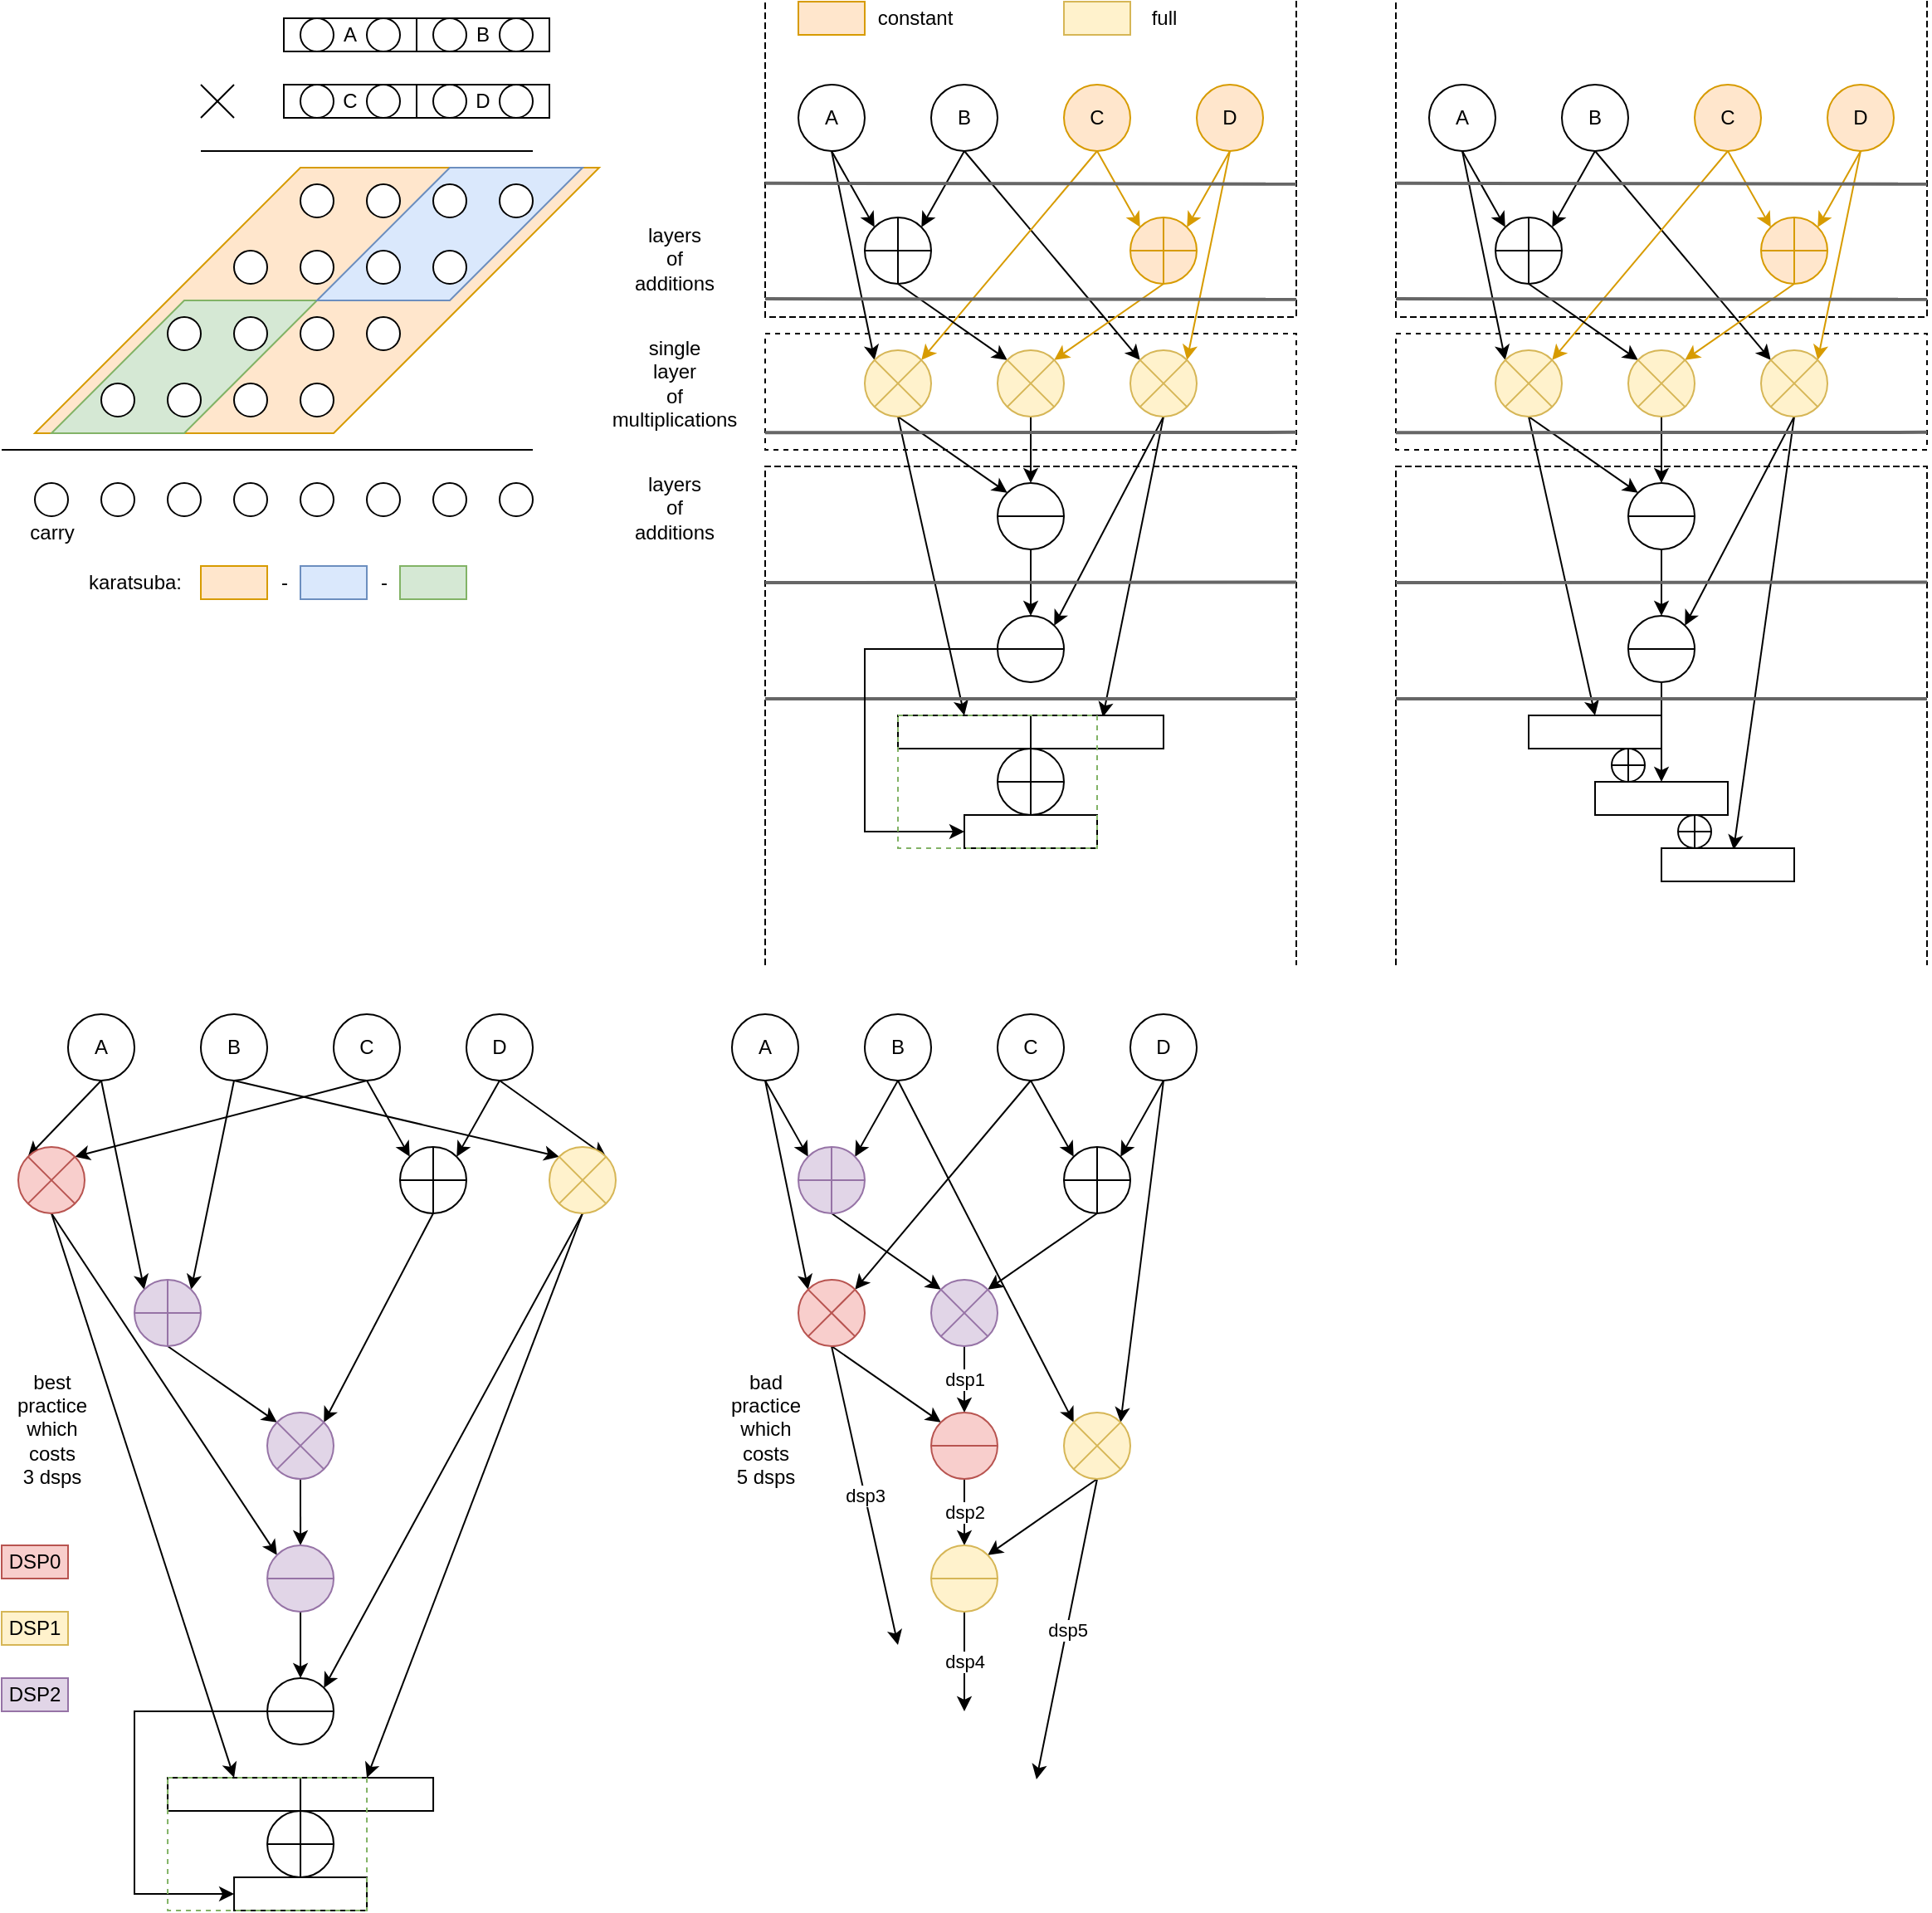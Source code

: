 <mxfile>
    <diagram id="ydBwwDkiVWDDJeWPYUnz" name="dsp-full">
        <mxGraphModel dx="1706" dy="879" grid="1" gridSize="10" guides="1" tooltips="1" connect="1" arrows="1" fold="1" page="1" pageScale="1" pageWidth="827" pageHeight="1169" math="0" shadow="0">
            <root>
                <mxCell id="0"/>
                <mxCell id="1" parent="0"/>
                <mxCell id="2" value="" style="shape=partialRectangle;whiteSpace=wrap;html=1;bottom=1;right=1;left=1;top=0;fillColor=none;routingCenterX=-0.5;dashed=1;rotation=-180;" parent="1" vertex="1">
                    <mxGeometry x="500" y="310" width="320" height="300" as="geometry"/>
                </mxCell>
                <mxCell id="3" value="" style="rounded=0;whiteSpace=wrap;html=1;dashed=1;fillColor=none;" parent="1" vertex="1">
                    <mxGeometry x="500" y="230" width="320" height="70" as="geometry"/>
                </mxCell>
                <mxCell id="4" value="" style="shape=partialRectangle;whiteSpace=wrap;html=1;bottom=1;right=1;left=1;top=0;fillColor=none;routingCenterX=-0.5;dashed=1;" parent="1" vertex="1">
                    <mxGeometry x="500" y="30" width="320" height="190" as="geometry"/>
                </mxCell>
                <mxCell id="5" value="" style="shape=parallelogram;perimeter=parallelogramPerimeter;whiteSpace=wrap;html=1;fixedSize=1;size=160;fillColor=#ffe6cc;strokeColor=#d79b00;" parent="1" vertex="1">
                    <mxGeometry x="60" y="130" width="340" height="160" as="geometry"/>
                </mxCell>
                <mxCell id="6" value="" style="shape=parallelogram;perimeter=parallelogramPerimeter;whiteSpace=wrap;html=1;fixedSize=1;size=80;fillColor=#d5e8d4;strokeColor=#82b366;" parent="1" vertex="1">
                    <mxGeometry x="70" y="210" width="160" height="80" as="geometry"/>
                </mxCell>
                <mxCell id="7" value="" style="shape=parallelogram;perimeter=parallelogramPerimeter;whiteSpace=wrap;html=1;fixedSize=1;size=80;fillColor=#dae8fc;strokeColor=#6c8ebf;" parent="1" vertex="1">
                    <mxGeometry x="230" y="130" width="160" height="80" as="geometry"/>
                </mxCell>
                <mxCell id="8" value="" style="ellipse;whiteSpace=wrap;html=1;aspect=fixed;" parent="1" vertex="1">
                    <mxGeometry x="220" y="40" width="20" height="20" as="geometry"/>
                </mxCell>
                <mxCell id="9" value="" style="ellipse;whiteSpace=wrap;html=1;aspect=fixed;" parent="1" vertex="1">
                    <mxGeometry x="260" y="40" width="20" height="20" as="geometry"/>
                </mxCell>
                <mxCell id="10" value="" style="ellipse;whiteSpace=wrap;html=1;aspect=fixed;" parent="1" vertex="1">
                    <mxGeometry x="300" y="40" width="20" height="20" as="geometry"/>
                </mxCell>
                <mxCell id="11" value="" style="ellipse;whiteSpace=wrap;html=1;aspect=fixed;" parent="1" vertex="1">
                    <mxGeometry x="340" y="40" width="20" height="20" as="geometry"/>
                </mxCell>
                <mxCell id="12" value="" style="ellipse;whiteSpace=wrap;html=1;aspect=fixed;" parent="1" vertex="1">
                    <mxGeometry x="220" y="80" width="20" height="20" as="geometry"/>
                </mxCell>
                <mxCell id="13" value="" style="ellipse;whiteSpace=wrap;html=1;aspect=fixed;" parent="1" vertex="1">
                    <mxGeometry x="260" y="80" width="20" height="20" as="geometry"/>
                </mxCell>
                <mxCell id="14" value="" style="ellipse;whiteSpace=wrap;html=1;aspect=fixed;" parent="1" vertex="1">
                    <mxGeometry x="300" y="80" width="20" height="20" as="geometry"/>
                </mxCell>
                <mxCell id="15" value="" style="ellipse;whiteSpace=wrap;html=1;aspect=fixed;" parent="1" vertex="1">
                    <mxGeometry x="340" y="80" width="20" height="20" as="geometry"/>
                </mxCell>
                <mxCell id="16" value="" style="endArrow=none;html=1;" parent="1" edge="1">
                    <mxGeometry width="50" height="50" relative="1" as="geometry">
                        <mxPoint x="160.0" y="120" as="sourcePoint"/>
                        <mxPoint x="360.0" y="120" as="targetPoint"/>
                    </mxGeometry>
                </mxCell>
                <mxCell id="17" value="" style="endArrow=none;html=1;" parent="1" edge="1">
                    <mxGeometry width="50" height="50" relative="1" as="geometry">
                        <mxPoint x="160.0" y="100" as="sourcePoint"/>
                        <mxPoint x="180.0" y="80" as="targetPoint"/>
                    </mxGeometry>
                </mxCell>
                <mxCell id="18" value="" style="endArrow=none;html=1;" parent="1" edge="1">
                    <mxGeometry width="50" height="50" relative="1" as="geometry">
                        <mxPoint x="160.0" y="80" as="sourcePoint"/>
                        <mxPoint x="180.0" y="100" as="targetPoint"/>
                    </mxGeometry>
                </mxCell>
                <mxCell id="19" value="" style="ellipse;whiteSpace=wrap;html=1;aspect=fixed;" parent="1" vertex="1">
                    <mxGeometry x="220" y="140" width="20" height="20" as="geometry"/>
                </mxCell>
                <mxCell id="20" value="" style="ellipse;whiteSpace=wrap;html=1;aspect=fixed;" parent="1" vertex="1">
                    <mxGeometry x="260" y="140" width="20" height="20" as="geometry"/>
                </mxCell>
                <mxCell id="21" value="" style="ellipse;whiteSpace=wrap;html=1;aspect=fixed;" parent="1" vertex="1">
                    <mxGeometry x="300" y="140" width="20" height="20" as="geometry"/>
                </mxCell>
                <mxCell id="22" value="" style="ellipse;whiteSpace=wrap;html=1;aspect=fixed;" parent="1" vertex="1">
                    <mxGeometry x="340" y="140" width="20" height="20" as="geometry"/>
                </mxCell>
                <mxCell id="23" value="" style="ellipse;whiteSpace=wrap;html=1;aspect=fixed;" parent="1" vertex="1">
                    <mxGeometry x="180" y="180" width="20" height="20" as="geometry"/>
                </mxCell>
                <mxCell id="24" value="" style="ellipse;whiteSpace=wrap;html=1;aspect=fixed;" parent="1" vertex="1">
                    <mxGeometry x="220" y="180" width="20" height="20" as="geometry"/>
                </mxCell>
                <mxCell id="25" value="" style="ellipse;whiteSpace=wrap;html=1;aspect=fixed;" parent="1" vertex="1">
                    <mxGeometry x="260" y="180" width="20" height="20" as="geometry"/>
                </mxCell>
                <mxCell id="26" value="" style="ellipse;whiteSpace=wrap;html=1;aspect=fixed;" parent="1" vertex="1">
                    <mxGeometry x="300" y="180" width="20" height="20" as="geometry"/>
                </mxCell>
                <mxCell id="27" value="" style="ellipse;whiteSpace=wrap;html=1;aspect=fixed;" parent="1" vertex="1">
                    <mxGeometry x="140" y="220" width="20" height="20" as="geometry"/>
                </mxCell>
                <mxCell id="28" value="" style="ellipse;whiteSpace=wrap;html=1;aspect=fixed;" parent="1" vertex="1">
                    <mxGeometry x="180" y="220" width="20" height="20" as="geometry"/>
                </mxCell>
                <mxCell id="29" value="" style="ellipse;whiteSpace=wrap;html=1;aspect=fixed;" parent="1" vertex="1">
                    <mxGeometry x="220" y="220" width="20" height="20" as="geometry"/>
                </mxCell>
                <mxCell id="30" value="" style="ellipse;whiteSpace=wrap;html=1;aspect=fixed;" parent="1" vertex="1">
                    <mxGeometry x="260" y="220" width="20" height="20" as="geometry"/>
                </mxCell>
                <mxCell id="31" value="" style="ellipse;whiteSpace=wrap;html=1;aspect=fixed;" parent="1" vertex="1">
                    <mxGeometry x="100" y="260" width="20" height="20" as="geometry"/>
                </mxCell>
                <mxCell id="32" value="" style="ellipse;whiteSpace=wrap;html=1;aspect=fixed;" parent="1" vertex="1">
                    <mxGeometry x="140" y="260" width="20" height="20" as="geometry"/>
                </mxCell>
                <mxCell id="33" value="" style="ellipse;whiteSpace=wrap;html=1;aspect=fixed;" parent="1" vertex="1">
                    <mxGeometry x="180" y="260" width="20" height="20" as="geometry"/>
                </mxCell>
                <mxCell id="34" value="" style="ellipse;whiteSpace=wrap;html=1;aspect=fixed;" parent="1" vertex="1">
                    <mxGeometry x="220" y="260" width="20" height="20" as="geometry"/>
                </mxCell>
                <mxCell id="35" value="" style="endArrow=none;html=1;" parent="1" edge="1">
                    <mxGeometry width="50" height="50" relative="1" as="geometry">
                        <mxPoint x="40" y="300" as="sourcePoint"/>
                        <mxPoint x="360.0" y="300" as="targetPoint"/>
                    </mxGeometry>
                </mxCell>
                <mxCell id="36" value="" style="ellipse;whiteSpace=wrap;html=1;aspect=fixed;" parent="1" vertex="1">
                    <mxGeometry x="220" y="320" width="20" height="20" as="geometry"/>
                </mxCell>
                <mxCell id="37" value="" style="ellipse;whiteSpace=wrap;html=1;aspect=fixed;" parent="1" vertex="1">
                    <mxGeometry x="260" y="320" width="20" height="20" as="geometry"/>
                </mxCell>
                <mxCell id="38" value="" style="ellipse;whiteSpace=wrap;html=1;aspect=fixed;" parent="1" vertex="1">
                    <mxGeometry x="300" y="320" width="20" height="20" as="geometry"/>
                </mxCell>
                <mxCell id="39" value="" style="ellipse;whiteSpace=wrap;html=1;aspect=fixed;" parent="1" vertex="1">
                    <mxGeometry x="340" y="320" width="20" height="20" as="geometry"/>
                </mxCell>
                <mxCell id="40" value="" style="ellipse;whiteSpace=wrap;html=1;aspect=fixed;" parent="1" vertex="1">
                    <mxGeometry x="60" y="320" width="20" height="20" as="geometry"/>
                </mxCell>
                <mxCell id="41" value="" style="ellipse;whiteSpace=wrap;html=1;aspect=fixed;" parent="1" vertex="1">
                    <mxGeometry x="100" y="320" width="20" height="20" as="geometry"/>
                </mxCell>
                <mxCell id="42" value="" style="ellipse;whiteSpace=wrap;html=1;aspect=fixed;" parent="1" vertex="1">
                    <mxGeometry x="140" y="320" width="20" height="20" as="geometry"/>
                </mxCell>
                <mxCell id="43" value="" style="ellipse;whiteSpace=wrap;html=1;aspect=fixed;" parent="1" vertex="1">
                    <mxGeometry x="180" y="320" width="20" height="20" as="geometry"/>
                </mxCell>
                <mxCell id="44" value="carry" style="text;html=1;align=center;verticalAlign=middle;resizable=0;points=[];autosize=1;strokeColor=none;fillColor=none;" parent="1" vertex="1">
                    <mxGeometry x="50" y="340" width="40" height="20" as="geometry"/>
                </mxCell>
                <mxCell id="45" value="karatsuba:" style="text;html=1;align=center;verticalAlign=middle;resizable=0;points=[];autosize=1;strokeColor=none;fillColor=none;" parent="1" vertex="1">
                    <mxGeometry x="85" y="370" width="70" height="20" as="geometry"/>
                </mxCell>
                <mxCell id="46" value="" style="rounded=0;whiteSpace=wrap;html=1;fillColor=#ffe6cc;strokeColor=#d79b00;" parent="1" vertex="1">
                    <mxGeometry x="160" y="370" width="40" height="20" as="geometry"/>
                </mxCell>
                <mxCell id="47" value="-" style="text;html=1;align=center;verticalAlign=middle;resizable=0;points=[];autosize=1;strokeColor=none;fillColor=none;" parent="1" vertex="1">
                    <mxGeometry x="200" y="370" width="20" height="20" as="geometry"/>
                </mxCell>
                <mxCell id="48" value="" style="rounded=0;whiteSpace=wrap;html=1;fillColor=#dae8fc;strokeColor=#6c8ebf;" parent="1" vertex="1">
                    <mxGeometry x="220" y="370" width="40" height="20" as="geometry"/>
                </mxCell>
                <mxCell id="49" value="-" style="text;html=1;align=center;verticalAlign=middle;resizable=0;points=[];autosize=1;strokeColor=none;fillColor=none;" parent="1" vertex="1">
                    <mxGeometry x="260" y="370" width="20" height="20" as="geometry"/>
                </mxCell>
                <mxCell id="50" value="" style="rounded=0;whiteSpace=wrap;html=1;fillColor=#d5e8d4;strokeColor=#82b366;" parent="1" vertex="1">
                    <mxGeometry x="280" y="370" width="40" height="20" as="geometry"/>
                </mxCell>
                <mxCell id="51" value="A" style="rounded=0;whiteSpace=wrap;html=1;fillColor=none;" parent="1" vertex="1">
                    <mxGeometry x="210" y="40" width="80" height="20" as="geometry"/>
                </mxCell>
                <mxCell id="52" value="B" style="rounded=0;whiteSpace=wrap;html=1;fillColor=none;" parent="1" vertex="1">
                    <mxGeometry x="290" y="40" width="80" height="20" as="geometry"/>
                </mxCell>
                <mxCell id="53" value="C" style="rounded=0;whiteSpace=wrap;html=1;fillColor=none;" parent="1" vertex="1">
                    <mxGeometry x="210" y="80" width="80" height="20" as="geometry"/>
                </mxCell>
                <mxCell id="54" value="D" style="rounded=0;whiteSpace=wrap;html=1;fillColor=none;" parent="1" vertex="1">
                    <mxGeometry x="290" y="80" width="80" height="20" as="geometry"/>
                </mxCell>
                <mxCell id="55" style="edgeStyle=none;html=1;exitX=0.5;exitY=1;exitDx=0;exitDy=0;entryX=0;entryY=0;entryDx=0;entryDy=0;" parent="1" source="57" target="68" edge="1">
                    <mxGeometry relative="1" as="geometry"/>
                </mxCell>
                <mxCell id="56" style="edgeStyle=none;html=1;exitX=0.5;exitY=1;exitDx=0;exitDy=0;entryX=0;entryY=0;entryDx=0;entryDy=0;" parent="1" source="57" target="73" edge="1">
                    <mxGeometry relative="1" as="geometry"/>
                </mxCell>
                <mxCell id="57" value="A" style="ellipse;whiteSpace=wrap;html=1;aspect=fixed;fillColor=none;" parent="1" vertex="1">
                    <mxGeometry x="520" y="80" width="40" height="40" as="geometry"/>
                </mxCell>
                <mxCell id="58" style="edgeStyle=none;html=1;exitX=0.5;exitY=1;exitDx=0;exitDy=0;entryX=1;entryY=0;entryDx=0;entryDy=0;" parent="1" source="60" target="68" edge="1">
                    <mxGeometry relative="1" as="geometry"/>
                </mxCell>
                <mxCell id="59" style="edgeStyle=none;html=1;exitX=0.5;exitY=1;exitDx=0;exitDy=0;entryX=0;entryY=0;entryDx=0;entryDy=0;" parent="1" source="60" target="76" edge="1">
                    <mxGeometry relative="1" as="geometry"/>
                </mxCell>
                <mxCell id="60" value="B" style="ellipse;whiteSpace=wrap;html=1;aspect=fixed;fillColor=none;" parent="1" vertex="1">
                    <mxGeometry x="600" y="80" width="40" height="40" as="geometry"/>
                </mxCell>
                <mxCell id="61" style="edgeStyle=none;html=1;exitX=0.5;exitY=1;exitDx=0;exitDy=0;entryX=1;entryY=0;entryDx=0;entryDy=0;fillColor=#ffe6cc;strokeColor=#d79b00;" parent="1" source="63" target="73" edge="1">
                    <mxGeometry relative="1" as="geometry"/>
                </mxCell>
                <mxCell id="62" style="edgeStyle=none;html=1;exitX=0.5;exitY=1;exitDx=0;exitDy=0;entryX=0;entryY=0;entryDx=0;entryDy=0;fillColor=#ffe6cc;strokeColor=#d79b00;" parent="1" source="63" target="70" edge="1">
                    <mxGeometry relative="1" as="geometry"/>
                </mxCell>
                <mxCell id="63" value="C" style="ellipse;whiteSpace=wrap;html=1;aspect=fixed;fillColor=#ffe6cc;strokeColor=#d79b00;" parent="1" vertex="1">
                    <mxGeometry x="680" y="80" width="40" height="40" as="geometry"/>
                </mxCell>
                <mxCell id="64" style="edgeStyle=none;html=1;exitX=0.5;exitY=1;exitDx=0;exitDy=0;entryX=1;entryY=0;entryDx=0;entryDy=0;fillColor=#ffe6cc;strokeColor=#d79b00;" parent="1" source="66" target="76" edge="1">
                    <mxGeometry relative="1" as="geometry"/>
                </mxCell>
                <mxCell id="65" style="edgeStyle=none;html=1;exitX=0.5;exitY=1;exitDx=0;exitDy=0;entryX=1;entryY=0;entryDx=0;entryDy=0;fillColor=#ffe6cc;strokeColor=#d79b00;" parent="1" source="66" target="70" edge="1">
                    <mxGeometry relative="1" as="geometry"/>
                </mxCell>
                <mxCell id="66" value="D" style="ellipse;whiteSpace=wrap;html=1;aspect=fixed;fillColor=#ffe6cc;strokeColor=#d79b00;" parent="1" vertex="1">
                    <mxGeometry x="760" y="80" width="40" height="40" as="geometry"/>
                </mxCell>
                <mxCell id="67" style="edgeStyle=none;html=1;exitX=0.5;exitY=1;exitDx=0;exitDy=0;entryX=0;entryY=0;entryDx=0;entryDy=0;" parent="1" source="68" target="78" edge="1">
                    <mxGeometry relative="1" as="geometry"/>
                </mxCell>
                <mxCell id="68" value="" style="shape=orEllipse;perimeter=ellipsePerimeter;whiteSpace=wrap;html=1;backgroundOutline=1;" parent="1" vertex="1">
                    <mxGeometry x="560" y="160" width="40" height="40" as="geometry"/>
                </mxCell>
                <mxCell id="69" style="edgeStyle=none;html=1;exitX=0.5;exitY=1;exitDx=0;exitDy=0;entryX=1;entryY=0;entryDx=0;entryDy=0;fillColor=#ffe6cc;strokeColor=#d79b00;" parent="1" source="70" target="78" edge="1">
                    <mxGeometry relative="1" as="geometry"/>
                </mxCell>
                <mxCell id="70" value="" style="shape=orEllipse;perimeter=ellipsePerimeter;whiteSpace=wrap;html=1;backgroundOutline=1;fillColor=#ffe6cc;strokeColor=#d79b00;" parent="1" vertex="1">
                    <mxGeometry x="720" y="160" width="40" height="40" as="geometry"/>
                </mxCell>
                <mxCell id="71" style="edgeStyle=none;html=1;exitX=0.5;exitY=1;exitDx=0;exitDy=0;entryX=0;entryY=0;entryDx=0;entryDy=0;" parent="1" source="73" target="80" edge="1">
                    <mxGeometry relative="1" as="geometry"/>
                </mxCell>
                <mxCell id="72" style="edgeStyle=none;html=1;exitX=0.5;exitY=1;exitDx=0;exitDy=0;entryX=0.5;entryY=0;entryDx=0;entryDy=0;" parent="1" source="73" target="82" edge="1">
                    <mxGeometry relative="1" as="geometry"/>
                </mxCell>
                <mxCell id="73" value="" style="shape=sumEllipse;perimeter=ellipsePerimeter;whiteSpace=wrap;html=1;backgroundOutline=1;fillColor=#fff2cc;strokeColor=#d6b656;" parent="1" vertex="1">
                    <mxGeometry x="560" y="240" width="40" height="40" as="geometry"/>
                </mxCell>
                <mxCell id="74" style="edgeStyle=none;html=1;exitX=0.5;exitY=1;exitDx=0;exitDy=0;entryX=1;entryY=0;entryDx=0;entryDy=0;" parent="1" source="76" target="81" edge="1">
                    <mxGeometry relative="1" as="geometry"/>
                </mxCell>
                <mxCell id="75" style="edgeStyle=none;html=1;exitX=0.5;exitY=1;exitDx=0;exitDy=0;entryX=0.543;entryY=0.05;entryDx=0;entryDy=0;entryPerimeter=0;" parent="1" source="76" target="84" edge="1">
                    <mxGeometry relative="1" as="geometry"/>
                </mxCell>
                <mxCell id="76" value="" style="shape=sumEllipse;perimeter=ellipsePerimeter;whiteSpace=wrap;html=1;backgroundOutline=1;fillColor=#fff2cc;strokeColor=#d6b656;" parent="1" vertex="1">
                    <mxGeometry x="720" y="240" width="40" height="40" as="geometry"/>
                </mxCell>
                <mxCell id="77" style="edgeStyle=none;html=1;exitX=0.5;exitY=1;exitDx=0;exitDy=0;entryX=0.5;entryY=0;entryDx=0;entryDy=0;" parent="1" source="78" target="80" edge="1">
                    <mxGeometry relative="1" as="geometry"/>
                </mxCell>
                <mxCell id="78" value="" style="shape=sumEllipse;perimeter=ellipsePerimeter;whiteSpace=wrap;html=1;backgroundOutline=1;fillColor=#fff2cc;strokeColor=#d6b656;" parent="1" vertex="1">
                    <mxGeometry x="640" y="240" width="40" height="40" as="geometry"/>
                </mxCell>
                <mxCell id="79" style="edgeStyle=none;html=1;exitX=0.5;exitY=1;exitDx=0;exitDy=0;entryX=0.5;entryY=0;entryDx=0;entryDy=0;" parent="1" source="80" target="81" edge="1">
                    <mxGeometry relative="1" as="geometry"/>
                </mxCell>
                <mxCell id="80" value="" style="shape=lineEllipse;perimeter=ellipsePerimeter;whiteSpace=wrap;html=1;backgroundOutline=1;" parent="1" vertex="1">
                    <mxGeometry x="640" y="320" width="40" height="40" as="geometry"/>
                </mxCell>
                <mxCell id="81" value="" style="shape=lineEllipse;perimeter=ellipsePerimeter;whiteSpace=wrap;html=1;backgroundOutline=1;" parent="1" vertex="1">
                    <mxGeometry x="640" y="400" width="40" height="40" as="geometry"/>
                </mxCell>
                <mxCell id="82" value="" style="rounded=0;whiteSpace=wrap;html=1;" parent="1" vertex="1">
                    <mxGeometry x="580" y="460" width="80" height="20" as="geometry"/>
                </mxCell>
                <mxCell id="83" value="" style="rounded=0;whiteSpace=wrap;html=1;" parent="1" vertex="1">
                    <mxGeometry x="620" y="520" width="80" height="20" as="geometry"/>
                </mxCell>
                <mxCell id="84" value="" style="rounded=0;whiteSpace=wrap;html=1;" parent="1" vertex="1">
                    <mxGeometry x="660" y="460" width="80" height="20" as="geometry"/>
                </mxCell>
                <mxCell id="85" value="layers&lt;br&gt;of&lt;br&gt;additions" style="text;html=1;align=center;verticalAlign=middle;resizable=0;points=[];autosize=1;strokeColor=none;fillColor=none;" parent="1" vertex="1">
                    <mxGeometry x="415" y="160" width="60" height="50" as="geometry"/>
                </mxCell>
                <mxCell id="86" value="single&lt;br&gt;layer&lt;br&gt;of&lt;br&gt;multiplications" style="text;html=1;align=center;verticalAlign=middle;resizable=0;points=[];autosize=1;strokeColor=none;fillColor=none;" parent="1" vertex="1">
                    <mxGeometry x="400" y="230" width="90" height="60" as="geometry"/>
                </mxCell>
                <mxCell id="87" value="layers&lt;br&gt;of&lt;br&gt;additions" style="text;html=1;align=center;verticalAlign=middle;resizable=0;points=[];autosize=1;strokeColor=none;fillColor=none;" parent="1" vertex="1">
                    <mxGeometry x="415" y="310" width="60" height="50" as="geometry"/>
                </mxCell>
                <mxCell id="88" value="" style="endArrow=none;html=1;strokeWidth=2;rounded=0;fillColor=#f5f5f5;strokeColor=#666666;" parent="1" edge="1">
                    <mxGeometry width="50" height="50" relative="1" as="geometry">
                        <mxPoint x="500" y="209" as="sourcePoint"/>
                        <mxPoint x="820" y="209.43" as="targetPoint"/>
                    </mxGeometry>
                </mxCell>
                <mxCell id="89" value="" style="endArrow=none;html=1;strokeWidth=2;rounded=0;fillColor=#f5f5f5;strokeColor=#666666;exitX=0;exitY=0.852;exitDx=0;exitDy=0;exitPerimeter=0;" parent="1" source="3" edge="1">
                    <mxGeometry width="50" height="50" relative="1" as="geometry">
                        <mxPoint x="510" y="289" as="sourcePoint"/>
                        <mxPoint x="820" y="289.43" as="targetPoint"/>
                    </mxGeometry>
                </mxCell>
                <mxCell id="90" value="" style="endArrow=none;html=1;strokeWidth=2;rounded=0;fillColor=#f5f5f5;strokeColor=#666666;" parent="1" edge="1">
                    <mxGeometry width="50" height="50" relative="1" as="geometry">
                        <mxPoint x="500" y="380" as="sourcePoint"/>
                        <mxPoint x="820" y="379.71" as="targetPoint"/>
                    </mxGeometry>
                </mxCell>
                <mxCell id="91" value="" style="endArrow=none;html=1;strokeWidth=2;rounded=0;fillColor=#f5f5f5;strokeColor=#666666;" parent="1" edge="1">
                    <mxGeometry width="50" height="50" relative="1" as="geometry">
                        <mxPoint x="500" y="450" as="sourcePoint"/>
                        <mxPoint x="820" y="450" as="targetPoint"/>
                    </mxGeometry>
                </mxCell>
                <mxCell id="92" value="" style="endArrow=none;html=1;strokeWidth=2;rounded=0;fillColor=#f5f5f5;strokeColor=#666666;" parent="1" edge="1">
                    <mxGeometry width="50" height="50" relative="1" as="geometry">
                        <mxPoint x="500" y="139.43" as="sourcePoint"/>
                        <mxPoint x="820" y="139.86" as="targetPoint"/>
                    </mxGeometry>
                </mxCell>
                <mxCell id="93" style="edgeStyle=none;html=1;exitX=0.5;exitY=1;exitDx=0;exitDy=0;entryX=0;entryY=0;entryDx=0;entryDy=0;" parent="1" source="95" target="106" edge="1">
                    <mxGeometry relative="1" as="geometry"/>
                </mxCell>
                <mxCell id="94" style="edgeStyle=none;html=1;exitX=0.5;exitY=1;exitDx=0;exitDy=0;entryX=0;entryY=0;entryDx=0;entryDy=0;" parent="1" source="95" target="111" edge="1">
                    <mxGeometry relative="1" as="geometry"/>
                </mxCell>
                <mxCell id="95" value="A" style="ellipse;whiteSpace=wrap;html=1;aspect=fixed;fillColor=none;" parent="1" vertex="1">
                    <mxGeometry x="80" y="640" width="40" height="40" as="geometry"/>
                </mxCell>
                <mxCell id="96" style="edgeStyle=none;html=1;exitX=0.5;exitY=1;exitDx=0;exitDy=0;entryX=1;entryY=0;entryDx=0;entryDy=0;" parent="1" source="98" target="106" edge="1">
                    <mxGeometry relative="1" as="geometry"/>
                </mxCell>
                <mxCell id="97" style="edgeStyle=none;html=1;exitX=0.5;exitY=1;exitDx=0;exitDy=0;entryX=0;entryY=0;entryDx=0;entryDy=0;" parent="1" source="98" target="114" edge="1">
                    <mxGeometry relative="1" as="geometry"/>
                </mxCell>
                <mxCell id="98" value="B" style="ellipse;whiteSpace=wrap;html=1;aspect=fixed;fillColor=none;" parent="1" vertex="1">
                    <mxGeometry x="160" y="640" width="40" height="40" as="geometry"/>
                </mxCell>
                <mxCell id="99" style="edgeStyle=none;html=1;exitX=0.5;exitY=1;exitDx=0;exitDy=0;entryX=1;entryY=0;entryDx=0;entryDy=0;" parent="1" source="101" target="111" edge="1">
                    <mxGeometry relative="1" as="geometry"/>
                </mxCell>
                <mxCell id="100" style="edgeStyle=none;html=1;exitX=0.5;exitY=1;exitDx=0;exitDy=0;entryX=0;entryY=0;entryDx=0;entryDy=0;" parent="1" source="101" target="108" edge="1">
                    <mxGeometry relative="1" as="geometry"/>
                </mxCell>
                <mxCell id="101" value="C" style="ellipse;whiteSpace=wrap;html=1;aspect=fixed;fillColor=none;" parent="1" vertex="1">
                    <mxGeometry x="240" y="640" width="40" height="40" as="geometry"/>
                </mxCell>
                <mxCell id="102" style="edgeStyle=none;html=1;exitX=0.5;exitY=1;exitDx=0;exitDy=0;entryX=1;entryY=0;entryDx=0;entryDy=0;" parent="1" source="104" target="114" edge="1">
                    <mxGeometry relative="1" as="geometry"/>
                </mxCell>
                <mxCell id="103" style="edgeStyle=none;html=1;exitX=0.5;exitY=1;exitDx=0;exitDy=0;entryX=1;entryY=0;entryDx=0;entryDy=0;" parent="1" source="104" target="108" edge="1">
                    <mxGeometry relative="1" as="geometry"/>
                </mxCell>
                <mxCell id="104" value="D" style="ellipse;whiteSpace=wrap;html=1;aspect=fixed;fillColor=none;" parent="1" vertex="1">
                    <mxGeometry x="320" y="640" width="40" height="40" as="geometry"/>
                </mxCell>
                <mxCell id="105" style="edgeStyle=none;html=1;exitX=0.5;exitY=1;exitDx=0;exitDy=0;entryX=0;entryY=0;entryDx=0;entryDy=0;" parent="1" source="106" target="116" edge="1">
                    <mxGeometry relative="1" as="geometry"/>
                </mxCell>
                <mxCell id="106" value="" style="shape=orEllipse;perimeter=ellipsePerimeter;whiteSpace=wrap;html=1;backgroundOutline=1;fillColor=#e1d5e7;strokeColor=#9673a6;" parent="1" vertex="1">
                    <mxGeometry x="120" y="800" width="40" height="40" as="geometry"/>
                </mxCell>
                <mxCell id="107" style="edgeStyle=none;html=1;exitX=0.5;exitY=1;exitDx=0;exitDy=0;entryX=1;entryY=0;entryDx=0;entryDy=0;" parent="1" source="108" target="116" edge="1">
                    <mxGeometry relative="1" as="geometry">
                        <mxPoint x="310" y="800" as="sourcePoint"/>
                    </mxGeometry>
                </mxCell>
                <mxCell id="108" value="" style="shape=orEllipse;perimeter=ellipsePerimeter;whiteSpace=wrap;html=1;backgroundOutline=1;fillColor=none;" parent="1" vertex="1">
                    <mxGeometry x="280" y="720" width="40" height="40" as="geometry"/>
                </mxCell>
                <mxCell id="109" style="edgeStyle=none;html=1;exitX=0.5;exitY=1;exitDx=0;exitDy=0;entryX=0;entryY=0;entryDx=0;entryDy=0;" parent="1" source="111" target="118" edge="1">
                    <mxGeometry relative="1" as="geometry"/>
                </mxCell>
                <mxCell id="110" style="edgeStyle=none;html=1;exitX=0.5;exitY=1;exitDx=0;exitDy=0;entryX=0.5;entryY=0;entryDx=0;entryDy=0;" parent="1" source="111" target="202" edge="1">
                    <mxGeometry relative="1" as="geometry">
                        <mxPoint x="190" y="1000" as="targetPoint"/>
                    </mxGeometry>
                </mxCell>
                <mxCell id="111" value="" style="shape=sumEllipse;perimeter=ellipsePerimeter;whiteSpace=wrap;html=1;backgroundOutline=1;fillColor=#f8cecc;strokeColor=#b85450;" parent="1" vertex="1">
                    <mxGeometry x="50" y="720" width="40" height="40" as="geometry"/>
                </mxCell>
                <mxCell id="112" style="edgeStyle=none;html=1;exitX=0.5;exitY=1;exitDx=0;exitDy=0;entryX=1;entryY=0;entryDx=0;entryDy=0;" parent="1" source="114" target="120" edge="1">
                    <mxGeometry relative="1" as="geometry"/>
                </mxCell>
                <mxCell id="113" style="edgeStyle=none;html=1;exitX=0.5;exitY=1;exitDx=0;exitDy=0;entryX=0.5;entryY=0;entryDx=0;entryDy=0;" parent="1" source="114" target="204" edge="1">
                    <mxGeometry relative="1" as="geometry">
                        <mxPoint x="273.44" y="1101.0" as="targetPoint"/>
                    </mxGeometry>
                </mxCell>
                <mxCell id="114" value="" style="shape=sumEllipse;perimeter=ellipsePerimeter;whiteSpace=wrap;html=1;backgroundOutline=1;fillColor=#fff2cc;strokeColor=#d6b656;" parent="1" vertex="1">
                    <mxGeometry x="370" y="720" width="40" height="40" as="geometry"/>
                </mxCell>
                <mxCell id="115" style="edgeStyle=none;html=1;exitX=0.5;exitY=1;exitDx=0;exitDy=0;entryX=0.5;entryY=0;entryDx=0;entryDy=0;" parent="1" source="116" target="118" edge="1">
                    <mxGeometry relative="1" as="geometry"/>
                </mxCell>
                <mxCell id="116" value="" style="shape=sumEllipse;perimeter=ellipsePerimeter;whiteSpace=wrap;html=1;backgroundOutline=1;fillColor=#e1d5e7;strokeColor=#9673a6;" parent="1" vertex="1">
                    <mxGeometry x="200" y="880" width="40" height="40" as="geometry"/>
                </mxCell>
                <mxCell id="117" style="edgeStyle=none;html=1;exitX=0.5;exitY=1;exitDx=0;exitDy=0;entryX=0.5;entryY=0;entryDx=0;entryDy=0;" parent="1" source="118" target="120" edge="1">
                    <mxGeometry relative="1" as="geometry"/>
                </mxCell>
                <mxCell id="118" value="" style="shape=lineEllipse;perimeter=ellipsePerimeter;whiteSpace=wrap;html=1;backgroundOutline=1;fillColor=#e1d5e7;strokeColor=#9673a6;" parent="1" vertex="1">
                    <mxGeometry x="200.03" y="960" width="40" height="40" as="geometry"/>
                </mxCell>
                <mxCell id="119" style="edgeStyle=orthogonalEdgeStyle;html=1;exitX=0;exitY=0.5;exitDx=0;exitDy=0;entryX=0;entryY=0.5;entryDx=0;entryDy=0;rounded=0;" parent="1" source="120" target="203" edge="1">
                    <mxGeometry relative="1" as="geometry">
                        <mxPoint x="320.03" y="1190" as="targetPoint"/>
                        <Array as="points">
                            <mxPoint x="120" y="1060"/>
                            <mxPoint x="120" y="1170"/>
                        </Array>
                    </mxGeometry>
                </mxCell>
                <mxCell id="120" value="" style="shape=lineEllipse;perimeter=ellipsePerimeter;whiteSpace=wrap;html=1;backgroundOutline=1;" parent="1" vertex="1">
                    <mxGeometry x="200.03" y="1040" width="40" height="40" as="geometry"/>
                </mxCell>
                <mxCell id="121" style="edgeStyle=none;html=1;exitX=0.5;exitY=1;exitDx=0;exitDy=0;entryX=0;entryY=0;entryDx=0;entryDy=0;" parent="1" source="123" target="134" edge="1">
                    <mxGeometry relative="1" as="geometry"/>
                </mxCell>
                <mxCell id="122" style="edgeStyle=none;html=1;exitX=0.5;exitY=1;exitDx=0;exitDy=0;entryX=0;entryY=0;entryDx=0;entryDy=0;" parent="1" source="123" target="139" edge="1">
                    <mxGeometry relative="1" as="geometry"/>
                </mxCell>
                <mxCell id="123" value="A" style="ellipse;whiteSpace=wrap;html=1;aspect=fixed;fillColor=none;" parent="1" vertex="1">
                    <mxGeometry x="480" y="640" width="40" height="40" as="geometry"/>
                </mxCell>
                <mxCell id="124" style="edgeStyle=none;html=1;exitX=0.5;exitY=1;exitDx=0;exitDy=0;entryX=1;entryY=0;entryDx=0;entryDy=0;" parent="1" source="126" target="134" edge="1">
                    <mxGeometry relative="1" as="geometry"/>
                </mxCell>
                <mxCell id="125" style="edgeStyle=none;html=1;exitX=0.5;exitY=1;exitDx=0;exitDy=0;entryX=0;entryY=0;entryDx=0;entryDy=0;" parent="1" source="126" target="142" edge="1">
                    <mxGeometry relative="1" as="geometry"/>
                </mxCell>
                <mxCell id="126" value="B" style="ellipse;whiteSpace=wrap;html=1;aspect=fixed;fillColor=none;" parent="1" vertex="1">
                    <mxGeometry x="560" y="640" width="40" height="40" as="geometry"/>
                </mxCell>
                <mxCell id="127" style="edgeStyle=none;html=1;exitX=0.5;exitY=1;exitDx=0;exitDy=0;entryX=1;entryY=0;entryDx=0;entryDy=0;" parent="1" source="129" target="139" edge="1">
                    <mxGeometry relative="1" as="geometry"/>
                </mxCell>
                <mxCell id="128" style="edgeStyle=none;html=1;exitX=0.5;exitY=1;exitDx=0;exitDy=0;entryX=0;entryY=0;entryDx=0;entryDy=0;" parent="1" source="129" target="136" edge="1">
                    <mxGeometry relative="1" as="geometry"/>
                </mxCell>
                <mxCell id="129" value="C" style="ellipse;whiteSpace=wrap;html=1;aspect=fixed;fillColor=none;" parent="1" vertex="1">
                    <mxGeometry x="640" y="640" width="40" height="40" as="geometry"/>
                </mxCell>
                <mxCell id="130" style="edgeStyle=none;html=1;exitX=0.5;exitY=1;exitDx=0;exitDy=0;entryX=1;entryY=0;entryDx=0;entryDy=0;" parent="1" source="132" target="142" edge="1">
                    <mxGeometry relative="1" as="geometry"/>
                </mxCell>
                <mxCell id="131" style="edgeStyle=none;html=1;exitX=0.5;exitY=1;exitDx=0;exitDy=0;entryX=1;entryY=0;entryDx=0;entryDy=0;" parent="1" source="132" target="136" edge="1">
                    <mxGeometry relative="1" as="geometry"/>
                </mxCell>
                <mxCell id="132" value="D" style="ellipse;whiteSpace=wrap;html=1;aspect=fixed;fillColor=none;" parent="1" vertex="1">
                    <mxGeometry x="720" y="640" width="40" height="40" as="geometry"/>
                </mxCell>
                <mxCell id="133" style="edgeStyle=none;html=1;exitX=0.5;exitY=1;exitDx=0;exitDy=0;entryX=0;entryY=0;entryDx=0;entryDy=0;" parent="1" source="134" target="144" edge="1">
                    <mxGeometry relative="1" as="geometry"/>
                </mxCell>
                <mxCell id="134" value="" style="shape=orEllipse;perimeter=ellipsePerimeter;whiteSpace=wrap;html=1;backgroundOutline=1;fillColor=#e1d5e7;strokeColor=#9673a6;" parent="1" vertex="1">
                    <mxGeometry x="520" y="720" width="40" height="40" as="geometry"/>
                </mxCell>
                <mxCell id="135" style="edgeStyle=none;html=1;exitX=0.5;exitY=1;exitDx=0;exitDy=0;entryX=1;entryY=0;entryDx=0;entryDy=0;" parent="1" source="136" target="144" edge="1">
                    <mxGeometry relative="1" as="geometry"/>
                </mxCell>
                <mxCell id="136" value="" style="shape=orEllipse;perimeter=ellipsePerimeter;whiteSpace=wrap;html=1;backgroundOutline=1;fillColor=none;" parent="1" vertex="1">
                    <mxGeometry x="680" y="720" width="40" height="40" as="geometry"/>
                </mxCell>
                <mxCell id="137" style="edgeStyle=none;html=1;exitX=0.5;exitY=1;exitDx=0;exitDy=0;entryX=0;entryY=0;entryDx=0;entryDy=0;" parent="1" source="139" target="146" edge="1">
                    <mxGeometry relative="1" as="geometry"/>
                </mxCell>
                <mxCell id="138" value="dsp3" style="edgeStyle=none;html=1;exitX=0.5;exitY=1;exitDx=0;exitDy=0;entryX=0.5;entryY=0;entryDx=0;entryDy=0;" parent="1" source="139" edge="1">
                    <mxGeometry relative="1" as="geometry">
                        <mxPoint x="580.0" y="1020" as="targetPoint"/>
                    </mxGeometry>
                </mxCell>
                <mxCell id="139" value="" style="shape=sumEllipse;perimeter=ellipsePerimeter;whiteSpace=wrap;html=1;backgroundOutline=1;fillColor=#f8cecc;strokeColor=#b85450;" parent="1" vertex="1">
                    <mxGeometry x="520" y="800" width="40" height="40" as="geometry"/>
                </mxCell>
                <mxCell id="140" style="edgeStyle=none;html=1;exitX=0.5;exitY=1;exitDx=0;exitDy=0;entryX=1;entryY=0;entryDx=0;entryDy=0;" parent="1" source="142" target="148" edge="1">
                    <mxGeometry relative="1" as="geometry"/>
                </mxCell>
                <mxCell id="141" value="dsp5" style="edgeStyle=none;html=1;exitX=0.5;exitY=1;exitDx=0;exitDy=0;entryX=0.543;entryY=0.05;entryDx=0;entryDy=0;entryPerimeter=0;" parent="1" source="142" edge="1">
                    <mxGeometry relative="1" as="geometry">
                        <mxPoint x="663.44" y="1101" as="targetPoint"/>
                    </mxGeometry>
                </mxCell>
                <mxCell id="142" value="" style="shape=sumEllipse;perimeter=ellipsePerimeter;whiteSpace=wrap;html=1;backgroundOutline=1;fillColor=#fff2cc;strokeColor=#d6b656;" parent="1" vertex="1">
                    <mxGeometry x="680" y="880" width="40" height="40" as="geometry"/>
                </mxCell>
                <mxCell id="143" value="dsp1" style="edgeStyle=none;html=1;exitX=0.5;exitY=1;exitDx=0;exitDy=0;entryX=0.5;entryY=0;entryDx=0;entryDy=0;" parent="1" source="144" target="146" edge="1">
                    <mxGeometry relative="1" as="geometry"/>
                </mxCell>
                <mxCell id="144" value="" style="shape=sumEllipse;perimeter=ellipsePerimeter;whiteSpace=wrap;html=1;backgroundOutline=1;fillColor=#e1d5e7;strokeColor=#9673a6;" parent="1" vertex="1">
                    <mxGeometry x="600" y="800" width="40" height="40" as="geometry"/>
                </mxCell>
                <mxCell id="145" value="dsp2" style="edgeStyle=none;html=1;exitX=0.5;exitY=1;exitDx=0;exitDy=0;entryX=0.5;entryY=0;entryDx=0;entryDy=0;" parent="1" source="146" target="148" edge="1">
                    <mxGeometry relative="1" as="geometry"/>
                </mxCell>
                <mxCell id="146" value="" style="shape=lineEllipse;perimeter=ellipsePerimeter;whiteSpace=wrap;html=1;backgroundOutline=1;fillColor=#f8cecc;strokeColor=#b85450;" parent="1" vertex="1">
                    <mxGeometry x="600" y="880" width="40" height="40" as="geometry"/>
                </mxCell>
                <mxCell id="147" value="dsp4" style="edgeStyle=none;html=1;exitX=0.5;exitY=1;exitDx=0;exitDy=0;entryX=0.5;entryY=0;entryDx=0;entryDy=0;" parent="1" source="148" edge="1">
                    <mxGeometry relative="1" as="geometry">
                        <mxPoint x="620.0" y="1060" as="targetPoint"/>
                    </mxGeometry>
                </mxCell>
                <mxCell id="148" value="" style="shape=lineEllipse;perimeter=ellipsePerimeter;whiteSpace=wrap;html=1;backgroundOutline=1;fillColor=#fff2cc;strokeColor=#d6b656;" parent="1" vertex="1">
                    <mxGeometry x="600" y="960" width="40" height="40" as="geometry"/>
                </mxCell>
                <mxCell id="149" value="bad&lt;br&gt;practice&lt;br&gt;which&lt;br&gt;costs&lt;br&gt;5 dsps" style="text;html=1;align=center;verticalAlign=middle;resizable=0;points=[];autosize=1;strokeColor=none;fillColor=none;" parent="1" vertex="1">
                    <mxGeometry x="470" y="850" width="60" height="80" as="geometry"/>
                </mxCell>
                <mxCell id="150" value="best&lt;br&gt;practice&lt;br&gt;which&lt;br&gt;costs&lt;br&gt;3 dsps" style="text;html=1;align=center;verticalAlign=middle;resizable=0;points=[];autosize=1;strokeColor=none;fillColor=none;" parent="1" vertex="1">
                    <mxGeometry x="40" y="850" width="60" height="80" as="geometry"/>
                </mxCell>
                <mxCell id="151" value="DSP0" style="rounded=0;whiteSpace=wrap;html=1;fillColor=#f8cecc;strokeColor=#b85450;" parent="1" vertex="1">
                    <mxGeometry x="40" y="960" width="40" height="20" as="geometry"/>
                </mxCell>
                <mxCell id="152" value="DSP1" style="rounded=0;whiteSpace=wrap;html=1;fillColor=#fff2cc;strokeColor=#d6b656;" parent="1" vertex="1">
                    <mxGeometry x="40" y="1000" width="40" height="20" as="geometry"/>
                </mxCell>
                <mxCell id="153" value="DSP2" style="rounded=0;whiteSpace=wrap;html=1;fillColor=#e1d5e7;strokeColor=#9673a6;" parent="1" vertex="1">
                    <mxGeometry x="40" y="1040" width="40" height="20" as="geometry"/>
                </mxCell>
                <mxCell id="154" value="" style="endArrow=classic;html=1;fontFamily=Helvetica;fontSize=11;fontColor=rgb(0, 0, 0);align=center;strokeColor=rgb(0, 0, 0);entryX=0;entryY=0.5;entryDx=0;entryDy=0;edgeStyle=orthogonalEdgeStyle;rounded=0;" parent="1" source="81" target="83" edge="1">
                    <mxGeometry relative="1" as="geometry">
                        <mxPoint x="660" y="440" as="sourcePoint"/>
                        <mxPoint x="660" y="500" as="targetPoint"/>
                        <Array as="points">
                            <mxPoint x="560" y="420"/>
                            <mxPoint x="560" y="530"/>
                        </Array>
                    </mxGeometry>
                </mxCell>
                <mxCell id="155" value="" style="shape=orEllipse;perimeter=ellipsePerimeter;whiteSpace=wrap;html=1;backgroundOutline=1;" parent="1" vertex="1">
                    <mxGeometry x="640" y="480" width="40" height="40" as="geometry"/>
                </mxCell>
                <mxCell id="156" value="" style="rounded=0;whiteSpace=wrap;html=1;strokeColor=#82b366;fillColor=none;dashed=1;" parent="1" vertex="1">
                    <mxGeometry x="580" y="460" width="120" height="80" as="geometry"/>
                </mxCell>
                <mxCell id="157" value="" style="shape=partialRectangle;whiteSpace=wrap;html=1;bottom=1;right=1;left=1;top=0;fillColor=none;routingCenterX=-0.5;dashed=1;rotation=-180;" parent="1" vertex="1">
                    <mxGeometry x="880" y="310" width="320" height="300" as="geometry"/>
                </mxCell>
                <mxCell id="158" value="" style="rounded=0;whiteSpace=wrap;html=1;dashed=1;fillColor=none;" parent="1" vertex="1">
                    <mxGeometry x="880" y="230" width="320" height="70" as="geometry"/>
                </mxCell>
                <mxCell id="159" value="" style="shape=partialRectangle;whiteSpace=wrap;html=1;bottom=1;right=1;left=1;top=0;fillColor=none;routingCenterX=-0.5;dashed=1;" parent="1" vertex="1">
                    <mxGeometry x="880" y="30" width="320" height="190" as="geometry"/>
                </mxCell>
                <mxCell id="160" style="edgeStyle=none;html=1;exitX=0.5;exitY=1;exitDx=0;exitDy=0;entryX=0;entryY=0;entryDx=0;entryDy=0;" parent="1" source="162" target="173" edge="1">
                    <mxGeometry relative="1" as="geometry"/>
                </mxCell>
                <mxCell id="161" style="edgeStyle=none;html=1;exitX=0.5;exitY=1;exitDx=0;exitDy=0;entryX=0;entryY=0;entryDx=0;entryDy=0;" parent="1" source="162" target="178" edge="1">
                    <mxGeometry relative="1" as="geometry"/>
                </mxCell>
                <mxCell id="162" value="A" style="ellipse;whiteSpace=wrap;html=1;aspect=fixed;fillColor=none;" parent="1" vertex="1">
                    <mxGeometry x="900" y="80" width="40" height="40" as="geometry"/>
                </mxCell>
                <mxCell id="163" style="edgeStyle=none;html=1;exitX=0.5;exitY=1;exitDx=0;exitDy=0;entryX=1;entryY=0;entryDx=0;entryDy=0;" parent="1" source="165" target="173" edge="1">
                    <mxGeometry relative="1" as="geometry"/>
                </mxCell>
                <mxCell id="164" style="edgeStyle=none;html=1;exitX=0.5;exitY=1;exitDx=0;exitDy=0;entryX=0;entryY=0;entryDx=0;entryDy=0;" parent="1" source="165" target="181" edge="1">
                    <mxGeometry relative="1" as="geometry"/>
                </mxCell>
                <mxCell id="165" value="B" style="ellipse;whiteSpace=wrap;html=1;aspect=fixed;fillColor=none;" parent="1" vertex="1">
                    <mxGeometry x="980" y="80" width="40" height="40" as="geometry"/>
                </mxCell>
                <mxCell id="166" style="edgeStyle=none;html=1;exitX=0.5;exitY=1;exitDx=0;exitDy=0;entryX=1;entryY=0;entryDx=0;entryDy=0;fillColor=#ffe6cc;strokeColor=#d79b00;" parent="1" source="168" target="178" edge="1">
                    <mxGeometry relative="1" as="geometry"/>
                </mxCell>
                <mxCell id="167" style="edgeStyle=none;html=1;exitX=0.5;exitY=1;exitDx=0;exitDy=0;entryX=0;entryY=0;entryDx=0;entryDy=0;fillColor=#ffe6cc;strokeColor=#d79b00;" parent="1" source="168" target="175" edge="1">
                    <mxGeometry relative="1" as="geometry"/>
                </mxCell>
                <mxCell id="168" value="C" style="ellipse;whiteSpace=wrap;html=1;aspect=fixed;fillColor=#ffe6cc;strokeColor=#d79b00;" parent="1" vertex="1">
                    <mxGeometry x="1060" y="80" width="40" height="40" as="geometry"/>
                </mxCell>
                <mxCell id="169" style="edgeStyle=none;html=1;exitX=0.5;exitY=1;exitDx=0;exitDy=0;entryX=1;entryY=0;entryDx=0;entryDy=0;fillColor=#ffe6cc;strokeColor=#d79b00;" parent="1" source="171" target="181" edge="1">
                    <mxGeometry relative="1" as="geometry"/>
                </mxCell>
                <mxCell id="170" style="edgeStyle=none;html=1;exitX=0.5;exitY=1;exitDx=0;exitDy=0;entryX=1;entryY=0;entryDx=0;entryDy=0;fillColor=#ffe6cc;strokeColor=#d79b00;" parent="1" source="171" target="175" edge="1">
                    <mxGeometry relative="1" as="geometry"/>
                </mxCell>
                <mxCell id="171" value="D" style="ellipse;whiteSpace=wrap;html=1;aspect=fixed;fillColor=#ffe6cc;strokeColor=#d79b00;" parent="1" vertex="1">
                    <mxGeometry x="1140" y="80" width="40" height="40" as="geometry"/>
                </mxCell>
                <mxCell id="172" style="edgeStyle=none;html=1;exitX=0.5;exitY=1;exitDx=0;exitDy=0;entryX=0;entryY=0;entryDx=0;entryDy=0;" parent="1" source="173" target="183" edge="1">
                    <mxGeometry relative="1" as="geometry"/>
                </mxCell>
                <mxCell id="173" value="" style="shape=orEllipse;perimeter=ellipsePerimeter;whiteSpace=wrap;html=1;backgroundOutline=1;" parent="1" vertex="1">
                    <mxGeometry x="940" y="160" width="40" height="40" as="geometry"/>
                </mxCell>
                <mxCell id="174" style="edgeStyle=none;html=1;exitX=0.5;exitY=1;exitDx=0;exitDy=0;entryX=1;entryY=0;entryDx=0;entryDy=0;fillColor=#ffe6cc;strokeColor=#d79b00;" parent="1" source="175" target="183" edge="1">
                    <mxGeometry relative="1" as="geometry"/>
                </mxCell>
                <mxCell id="175" value="" style="shape=orEllipse;perimeter=ellipsePerimeter;whiteSpace=wrap;html=1;backgroundOutline=1;fillColor=#ffe6cc;strokeColor=#d79b00;" parent="1" vertex="1">
                    <mxGeometry x="1100" y="160" width="40" height="40" as="geometry"/>
                </mxCell>
                <mxCell id="176" style="edgeStyle=none;html=1;exitX=0.5;exitY=1;exitDx=0;exitDy=0;entryX=0;entryY=0;entryDx=0;entryDy=0;" parent="1" source="178" target="185" edge="1">
                    <mxGeometry relative="1" as="geometry"/>
                </mxCell>
                <mxCell id="177" style="edgeStyle=none;html=1;exitX=0.5;exitY=1;exitDx=0;exitDy=0;entryX=0.5;entryY=0;entryDx=0;entryDy=0;" parent="1" source="178" target="188" edge="1">
                    <mxGeometry relative="1" as="geometry"/>
                </mxCell>
                <mxCell id="178" value="" style="shape=sumEllipse;perimeter=ellipsePerimeter;whiteSpace=wrap;html=1;backgroundOutline=1;fillColor=#fff2cc;strokeColor=#d6b656;" parent="1" vertex="1">
                    <mxGeometry x="940" y="240" width="40" height="40" as="geometry"/>
                </mxCell>
                <mxCell id="179" style="edgeStyle=none;html=1;exitX=0.5;exitY=1;exitDx=0;exitDy=0;entryX=1;entryY=0;entryDx=0;entryDy=0;" parent="1" source="181" target="187" edge="1">
                    <mxGeometry relative="1" as="geometry"/>
                </mxCell>
                <mxCell id="180" style="edgeStyle=none;html=1;exitX=0.5;exitY=1;exitDx=0;exitDy=0;entryX=0.543;entryY=0.05;entryDx=0;entryDy=0;entryPerimeter=0;" parent="1" source="181" target="190" edge="1">
                    <mxGeometry relative="1" as="geometry"/>
                </mxCell>
                <mxCell id="181" value="" style="shape=sumEllipse;perimeter=ellipsePerimeter;whiteSpace=wrap;html=1;backgroundOutline=1;fillColor=#fff2cc;strokeColor=#d6b656;" parent="1" vertex="1">
                    <mxGeometry x="1100" y="240" width="40" height="40" as="geometry"/>
                </mxCell>
                <mxCell id="182" style="edgeStyle=none;html=1;exitX=0.5;exitY=1;exitDx=0;exitDy=0;entryX=0.5;entryY=0;entryDx=0;entryDy=0;" parent="1" source="183" target="185" edge="1">
                    <mxGeometry relative="1" as="geometry"/>
                </mxCell>
                <mxCell id="183" value="" style="shape=sumEllipse;perimeter=ellipsePerimeter;whiteSpace=wrap;html=1;backgroundOutline=1;fillColor=#fff2cc;strokeColor=#d6b656;" parent="1" vertex="1">
                    <mxGeometry x="1020" y="240" width="40" height="40" as="geometry"/>
                </mxCell>
                <mxCell id="184" style="edgeStyle=none;html=1;exitX=0.5;exitY=1;exitDx=0;exitDy=0;entryX=0.5;entryY=0;entryDx=0;entryDy=0;" parent="1" source="185" target="187" edge="1">
                    <mxGeometry relative="1" as="geometry"/>
                </mxCell>
                <mxCell id="185" value="" style="shape=lineEllipse;perimeter=ellipsePerimeter;whiteSpace=wrap;html=1;backgroundOutline=1;" parent="1" vertex="1">
                    <mxGeometry x="1020" y="320" width="40" height="40" as="geometry"/>
                </mxCell>
                <mxCell id="186" style="edgeStyle=orthogonalEdgeStyle;rounded=0;html=1;exitX=0.5;exitY=1;exitDx=0;exitDy=0;entryX=0.5;entryY=0;entryDx=0;entryDy=0;" parent="1" source="187" target="189" edge="1">
                    <mxGeometry relative="1" as="geometry"/>
                </mxCell>
                <mxCell id="187" value="" style="shape=lineEllipse;perimeter=ellipsePerimeter;whiteSpace=wrap;html=1;backgroundOutline=1;" parent="1" vertex="1">
                    <mxGeometry x="1020" y="400" width="40" height="40" as="geometry"/>
                </mxCell>
                <mxCell id="188" value="" style="rounded=0;whiteSpace=wrap;html=1;" parent="1" vertex="1">
                    <mxGeometry x="960" y="460" width="80" height="20" as="geometry"/>
                </mxCell>
                <mxCell id="189" value="" style="rounded=0;whiteSpace=wrap;html=1;" parent="1" vertex="1">
                    <mxGeometry x="1000" y="500" width="80" height="20" as="geometry"/>
                </mxCell>
                <mxCell id="190" value="" style="rounded=0;whiteSpace=wrap;html=1;" parent="1" vertex="1">
                    <mxGeometry x="1040" y="540" width="80" height="20" as="geometry"/>
                </mxCell>
                <mxCell id="191" value="" style="endArrow=none;html=1;strokeWidth=2;rounded=0;fillColor=#f5f5f5;strokeColor=#666666;" parent="1" edge="1">
                    <mxGeometry width="50" height="50" relative="1" as="geometry">
                        <mxPoint x="880" y="209" as="sourcePoint"/>
                        <mxPoint x="1200" y="209.43" as="targetPoint"/>
                    </mxGeometry>
                </mxCell>
                <mxCell id="192" value="" style="endArrow=none;html=1;strokeWidth=2;rounded=0;fillColor=#f5f5f5;strokeColor=#666666;exitX=0;exitY=0.852;exitDx=0;exitDy=0;exitPerimeter=0;" parent="1" source="158" edge="1">
                    <mxGeometry width="50" height="50" relative="1" as="geometry">
                        <mxPoint x="890" y="289" as="sourcePoint"/>
                        <mxPoint x="1200" y="289.43" as="targetPoint"/>
                    </mxGeometry>
                </mxCell>
                <mxCell id="193" value="" style="endArrow=none;html=1;strokeWidth=2;rounded=0;fillColor=#f5f5f5;strokeColor=#666666;" parent="1" edge="1">
                    <mxGeometry width="50" height="50" relative="1" as="geometry">
                        <mxPoint x="880" y="380" as="sourcePoint"/>
                        <mxPoint x="1200" y="379.71" as="targetPoint"/>
                    </mxGeometry>
                </mxCell>
                <mxCell id="194" value="" style="endArrow=none;html=1;strokeWidth=2;rounded=0;fillColor=#f5f5f5;strokeColor=#666666;" parent="1" edge="1">
                    <mxGeometry width="50" height="50" relative="1" as="geometry">
                        <mxPoint x="880" y="450" as="sourcePoint"/>
                        <mxPoint x="1200" y="450" as="targetPoint"/>
                    </mxGeometry>
                </mxCell>
                <mxCell id="195" value="" style="endArrow=none;html=1;strokeWidth=2;rounded=0;fillColor=#f5f5f5;strokeColor=#666666;" parent="1" edge="1">
                    <mxGeometry width="50" height="50" relative="1" as="geometry">
                        <mxPoint x="880" y="139.43" as="sourcePoint"/>
                        <mxPoint x="1200" y="139.86" as="targetPoint"/>
                    </mxGeometry>
                </mxCell>
                <mxCell id="196" value="" style="shape=orEllipse;perimeter=ellipsePerimeter;whiteSpace=wrap;html=1;backgroundOutline=1;" parent="1" vertex="1">
                    <mxGeometry x="1010" y="480" width="20" height="20" as="geometry"/>
                </mxCell>
                <mxCell id="197" value="" style="shape=orEllipse;perimeter=ellipsePerimeter;whiteSpace=wrap;html=1;backgroundOutline=1;" parent="1" vertex="1">
                    <mxGeometry x="1050" y="520" width="20" height="20" as="geometry"/>
                </mxCell>
                <mxCell id="198" value="" style="rounded=0;whiteSpace=wrap;html=1;strokeColor=#d79b00;fillColor=#ffe6cc;" parent="1" vertex="1">
                    <mxGeometry x="520" y="30" width="40" height="20" as="geometry"/>
                </mxCell>
                <mxCell id="199" value="constant" style="text;html=1;align=center;verticalAlign=middle;resizable=0;points=[];autosize=1;strokeColor=none;fillColor=none;" parent="1" vertex="1">
                    <mxGeometry x="560" y="30" width="60" height="20" as="geometry"/>
                </mxCell>
                <mxCell id="200" value="" style="rounded=0;whiteSpace=wrap;html=1;fillColor=#fff2cc;strokeColor=#d6b656;" parent="1" vertex="1">
                    <mxGeometry x="680" y="30" width="40" height="20" as="geometry"/>
                </mxCell>
                <mxCell id="201" value="full" style="text;html=1;align=center;verticalAlign=middle;resizable=0;points=[];autosize=1;strokeColor=none;fillColor=none;" parent="1" vertex="1">
                    <mxGeometry x="725" y="30" width="30" height="20" as="geometry"/>
                </mxCell>
                <mxCell id="202" value="" style="rounded=0;whiteSpace=wrap;html=1;" parent="1" vertex="1">
                    <mxGeometry x="140.03" y="1100" width="80" height="20" as="geometry"/>
                </mxCell>
                <mxCell id="203" value="" style="rounded=0;whiteSpace=wrap;html=1;" parent="1" vertex="1">
                    <mxGeometry x="180.03" y="1160" width="80" height="20" as="geometry"/>
                </mxCell>
                <mxCell id="204" value="" style="rounded=0;whiteSpace=wrap;html=1;" parent="1" vertex="1">
                    <mxGeometry x="220.03" y="1100" width="80" height="20" as="geometry"/>
                </mxCell>
                <mxCell id="205" value="" style="shape=orEllipse;perimeter=ellipsePerimeter;whiteSpace=wrap;html=1;backgroundOutline=1;" parent="1" vertex="1">
                    <mxGeometry x="200.03" y="1120" width="40" height="40" as="geometry"/>
                </mxCell>
                <mxCell id="206" value="" style="rounded=0;whiteSpace=wrap;html=1;strokeColor=#82b366;fillColor=none;dashed=1;" parent="1" vertex="1">
                    <mxGeometry x="140.03" y="1100" width="120" height="80" as="geometry"/>
                </mxCell>
            </root>
        </mxGraphModel>
    </diagram>
    <diagram id="4xS0RodiPTE5vsFA6Kfs" name="dsp-low">
        <mxGraphModel dx="1706" dy="879" grid="1" gridSize="10" guides="1" tooltips="1" connect="1" arrows="1" fold="1" page="1" pageScale="1" pageWidth="827" pageHeight="1169" math="0" shadow="0">
            <root>
                <mxCell id="vyHXcFt4tAlE9tNFwshi-0"/>
                <mxCell id="vyHXcFt4tAlE9tNFwshi-1" parent="vyHXcFt4tAlE9tNFwshi-0"/>
                <mxCell id="vyHXcFt4tAlE9tNFwshi-2" value="" style="shape=parallelogram;perimeter=parallelogramPerimeter;whiteSpace=wrap;html=1;fixedSize=1;size=80;fillColor=#d5e8d4;strokeColor=#82b366;" parent="vyHXcFt4tAlE9tNFwshi-1" vertex="1">
                    <mxGeometry x="150" y="210" width="160" height="80" as="geometry"/>
                </mxCell>
                <mxCell id="vyHXcFt4tAlE9tNFwshi-3" value="" style="shape=parallelogram;perimeter=parallelogramPerimeter;whiteSpace=wrap;html=1;fixedSize=1;size=80;fillColor=#dae8fc;strokeColor=#6c8ebf;" parent="vyHXcFt4tAlE9tNFwshi-1" vertex="1">
                    <mxGeometry x="150" y="130" width="160" height="80" as="geometry"/>
                </mxCell>
                <mxCell id="vyHXcFt4tAlE9tNFwshi-4" value="" style="shape=parallelogram;perimeter=parallelogramPerimeter;whiteSpace=wrap;html=1;fixedSize=1;size=80;fillColor=#ffe6cc;strokeColor=#d79b00;" parent="vyHXcFt4tAlE9tNFwshi-1" vertex="1">
                    <mxGeometry x="230" y="130" width="160" height="80" as="geometry"/>
                </mxCell>
                <mxCell id="vyHXcFt4tAlE9tNFwshi-5" value="" style="endArrow=none;html=1;" parent="vyHXcFt4tAlE9tNFwshi-1" edge="1">
                    <mxGeometry width="50" height="50" relative="1" as="geometry">
                        <mxPoint x="160" y="120" as="sourcePoint"/>
                        <mxPoint x="360" y="120" as="targetPoint"/>
                    </mxGeometry>
                </mxCell>
                <mxCell id="vyHXcFt4tAlE9tNFwshi-6" value="" style="endArrow=none;html=1;" parent="vyHXcFt4tAlE9tNFwshi-1" edge="1">
                    <mxGeometry width="50" height="50" relative="1" as="geometry">
                        <mxPoint x="160" y="100" as="sourcePoint"/>
                        <mxPoint x="180" y="80" as="targetPoint"/>
                    </mxGeometry>
                </mxCell>
                <mxCell id="vyHXcFt4tAlE9tNFwshi-7" value="" style="endArrow=none;html=1;" parent="vyHXcFt4tAlE9tNFwshi-1" edge="1">
                    <mxGeometry width="50" height="50" relative="1" as="geometry">
                        <mxPoint x="160" y="80" as="sourcePoint"/>
                        <mxPoint x="180" y="100" as="targetPoint"/>
                    </mxGeometry>
                </mxCell>
                <mxCell id="vyHXcFt4tAlE9tNFwshi-8" value="" style="ellipse;whiteSpace=wrap;html=1;aspect=fixed;" parent="vyHXcFt4tAlE9tNFwshi-1" vertex="1">
                    <mxGeometry x="220" y="140" width="20" height="20" as="geometry"/>
                </mxCell>
                <mxCell id="vyHXcFt4tAlE9tNFwshi-9" value="" style="ellipse;whiteSpace=wrap;html=1;aspect=fixed;" parent="vyHXcFt4tAlE9tNFwshi-1" vertex="1">
                    <mxGeometry x="260" y="140" width="20" height="20" as="geometry"/>
                </mxCell>
                <mxCell id="vyHXcFt4tAlE9tNFwshi-10" value="" style="ellipse;whiteSpace=wrap;html=1;aspect=fixed;" parent="vyHXcFt4tAlE9tNFwshi-1" vertex="1">
                    <mxGeometry x="300" y="140" width="20" height="20" as="geometry"/>
                </mxCell>
                <mxCell id="vyHXcFt4tAlE9tNFwshi-11" value="" style="ellipse;whiteSpace=wrap;html=1;aspect=fixed;" parent="vyHXcFt4tAlE9tNFwshi-1" vertex="1">
                    <mxGeometry x="340" y="140" width="20" height="20" as="geometry"/>
                </mxCell>
                <mxCell id="vyHXcFt4tAlE9tNFwshi-12" value="" style="ellipse;whiteSpace=wrap;html=1;aspect=fixed;" parent="vyHXcFt4tAlE9tNFwshi-1" vertex="1">
                    <mxGeometry x="180" y="180" width="20" height="20" as="geometry"/>
                </mxCell>
                <mxCell id="vyHXcFt4tAlE9tNFwshi-13" value="" style="ellipse;whiteSpace=wrap;html=1;aspect=fixed;" parent="vyHXcFt4tAlE9tNFwshi-1" vertex="1">
                    <mxGeometry x="220" y="180" width="20" height="20" as="geometry"/>
                </mxCell>
                <mxCell id="vyHXcFt4tAlE9tNFwshi-14" value="" style="ellipse;whiteSpace=wrap;html=1;aspect=fixed;" parent="vyHXcFt4tAlE9tNFwshi-1" vertex="1">
                    <mxGeometry x="260" y="180" width="20" height="20" as="geometry"/>
                </mxCell>
                <mxCell id="vyHXcFt4tAlE9tNFwshi-15" value="" style="ellipse;whiteSpace=wrap;html=1;aspect=fixed;" parent="vyHXcFt4tAlE9tNFwshi-1" vertex="1">
                    <mxGeometry x="300" y="180" width="20" height="20" as="geometry"/>
                </mxCell>
                <mxCell id="vyHXcFt4tAlE9tNFwshi-16" value="" style="ellipse;whiteSpace=wrap;html=1;aspect=fixed;" parent="vyHXcFt4tAlE9tNFwshi-1" vertex="1">
                    <mxGeometry x="140" y="220" width="20" height="20" as="geometry"/>
                </mxCell>
                <mxCell id="vyHXcFt4tAlE9tNFwshi-17" value="" style="ellipse;whiteSpace=wrap;html=1;aspect=fixed;" parent="vyHXcFt4tAlE9tNFwshi-1" vertex="1">
                    <mxGeometry x="180" y="220" width="20" height="20" as="geometry"/>
                </mxCell>
                <mxCell id="vyHXcFt4tAlE9tNFwshi-18" value="" style="ellipse;whiteSpace=wrap;html=1;aspect=fixed;" parent="vyHXcFt4tAlE9tNFwshi-1" vertex="1">
                    <mxGeometry x="220" y="220" width="20" height="20" as="geometry"/>
                </mxCell>
                <mxCell id="vyHXcFt4tAlE9tNFwshi-19" value="" style="ellipse;whiteSpace=wrap;html=1;aspect=fixed;" parent="vyHXcFt4tAlE9tNFwshi-1" vertex="1">
                    <mxGeometry x="260" y="220" width="20" height="20" as="geometry"/>
                </mxCell>
                <mxCell id="vyHXcFt4tAlE9tNFwshi-20" value="" style="ellipse;whiteSpace=wrap;html=1;aspect=fixed;" parent="vyHXcFt4tAlE9tNFwshi-1" vertex="1">
                    <mxGeometry x="100" y="260" width="20" height="20" as="geometry"/>
                </mxCell>
                <mxCell id="vyHXcFt4tAlE9tNFwshi-21" value="" style="ellipse;whiteSpace=wrap;html=1;aspect=fixed;" parent="vyHXcFt4tAlE9tNFwshi-1" vertex="1">
                    <mxGeometry x="140" y="260" width="20" height="20" as="geometry"/>
                </mxCell>
                <mxCell id="vyHXcFt4tAlE9tNFwshi-22" value="" style="ellipse;whiteSpace=wrap;html=1;aspect=fixed;" parent="vyHXcFt4tAlE9tNFwshi-1" vertex="1">
                    <mxGeometry x="180" y="260" width="20" height="20" as="geometry"/>
                </mxCell>
                <mxCell id="vyHXcFt4tAlE9tNFwshi-23" value="" style="ellipse;whiteSpace=wrap;html=1;aspect=fixed;" parent="vyHXcFt4tAlE9tNFwshi-1" vertex="1">
                    <mxGeometry x="220" y="260" width="20" height="20" as="geometry"/>
                </mxCell>
                <mxCell id="vyHXcFt4tAlE9tNFwshi-24" value="" style="endArrow=none;html=1;" parent="vyHXcFt4tAlE9tNFwshi-1" edge="1">
                    <mxGeometry width="50" height="50" relative="1" as="geometry">
                        <mxPoint x="40" y="300" as="sourcePoint"/>
                        <mxPoint x="360" y="300" as="targetPoint"/>
                    </mxGeometry>
                </mxCell>
                <mxCell id="vyHXcFt4tAlE9tNFwshi-25" value="" style="ellipse;whiteSpace=wrap;html=1;aspect=fixed;" parent="vyHXcFt4tAlE9tNFwshi-1" vertex="1">
                    <mxGeometry x="220" y="320" width="20" height="20" as="geometry"/>
                </mxCell>
                <mxCell id="vyHXcFt4tAlE9tNFwshi-26" value="" style="ellipse;whiteSpace=wrap;html=1;aspect=fixed;" parent="vyHXcFt4tAlE9tNFwshi-1" vertex="1">
                    <mxGeometry x="260" y="320" width="20" height="20" as="geometry"/>
                </mxCell>
                <mxCell id="vyHXcFt4tAlE9tNFwshi-27" value="" style="ellipse;whiteSpace=wrap;html=1;aspect=fixed;" parent="vyHXcFt4tAlE9tNFwshi-1" vertex="1">
                    <mxGeometry x="300" y="320" width="20" height="20" as="geometry"/>
                </mxCell>
                <mxCell id="vyHXcFt4tAlE9tNFwshi-28" value="" style="ellipse;whiteSpace=wrap;html=1;aspect=fixed;" parent="vyHXcFt4tAlE9tNFwshi-1" vertex="1">
                    <mxGeometry x="340" y="320" width="20" height="20" as="geometry"/>
                </mxCell>
                <mxCell id="vyHXcFt4tAlE9tNFwshi-29" value="" style="ellipse;whiteSpace=wrap;html=1;aspect=fixed;" parent="vyHXcFt4tAlE9tNFwshi-1" vertex="1">
                    <mxGeometry x="60" y="320" width="20" height="20" as="geometry"/>
                </mxCell>
                <mxCell id="vyHXcFt4tAlE9tNFwshi-30" value="" style="ellipse;whiteSpace=wrap;html=1;aspect=fixed;" parent="vyHXcFt4tAlE9tNFwshi-1" vertex="1">
                    <mxGeometry x="100" y="320" width="20" height="20" as="geometry"/>
                </mxCell>
                <mxCell id="vyHXcFt4tAlE9tNFwshi-31" value="" style="ellipse;whiteSpace=wrap;html=1;aspect=fixed;" parent="vyHXcFt4tAlE9tNFwshi-1" vertex="1">
                    <mxGeometry x="140" y="320" width="20" height="20" as="geometry"/>
                </mxCell>
                <mxCell id="vyHXcFt4tAlE9tNFwshi-32" value="" style="ellipse;whiteSpace=wrap;html=1;aspect=fixed;" parent="vyHXcFt4tAlE9tNFwshi-1" vertex="1">
                    <mxGeometry x="180" y="320" width="20" height="20" as="geometry"/>
                </mxCell>
                <mxCell id="vyHXcFt4tAlE9tNFwshi-33" value="carry" style="text;html=1;align=center;verticalAlign=middle;resizable=0;points=[];autosize=1;strokeColor=none;fillColor=none;" parent="vyHXcFt4tAlE9tNFwshi-1" vertex="1">
                    <mxGeometry x="50" y="340" width="40" height="20" as="geometry"/>
                </mxCell>
                <mxCell id="vyHXcFt4tAlE9tNFwshi-34" value="low-bits" style="text;html=1;align=center;verticalAlign=middle;resizable=0;points=[];autosize=1;strokeColor=none;fillColor=none;" parent="vyHXcFt4tAlE9tNFwshi-1" vertex="1">
                    <mxGeometry x="90" y="370" width="60" height="20" as="geometry"/>
                </mxCell>
                <mxCell id="vyHXcFt4tAlE9tNFwshi-35" value="" style="rounded=0;whiteSpace=wrap;html=1;fillColor=#ffe6cc;strokeColor=#d79b00;" parent="vyHXcFt4tAlE9tNFwshi-1" vertex="1">
                    <mxGeometry x="160" y="370" width="40" height="20" as="geometry"/>
                </mxCell>
                <mxCell id="vyHXcFt4tAlE9tNFwshi-36" value="+" style="text;html=1;align=center;verticalAlign=middle;resizable=0;points=[];autosize=1;strokeColor=none;fillColor=none;" parent="vyHXcFt4tAlE9tNFwshi-1" vertex="1">
                    <mxGeometry x="200" y="370" width="20" height="20" as="geometry"/>
                </mxCell>
                <mxCell id="vyHXcFt4tAlE9tNFwshi-37" value="" style="rounded=0;whiteSpace=wrap;html=1;fillColor=#dae8fc;strokeColor=#6c8ebf;" parent="vyHXcFt4tAlE9tNFwshi-1" vertex="1">
                    <mxGeometry x="220" y="370" width="40" height="20" as="geometry"/>
                </mxCell>
                <mxCell id="vyHXcFt4tAlE9tNFwshi-38" value="+" style="text;html=1;align=center;verticalAlign=middle;resizable=0;points=[];autosize=1;strokeColor=none;fillColor=none;" parent="vyHXcFt4tAlE9tNFwshi-1" vertex="1">
                    <mxGeometry x="260" y="370" width="20" height="20" as="geometry"/>
                </mxCell>
                <mxCell id="vyHXcFt4tAlE9tNFwshi-39" value="" style="rounded=0;whiteSpace=wrap;html=1;fillColor=#d5e8d4;strokeColor=#82b366;" parent="vyHXcFt4tAlE9tNFwshi-1" vertex="1">
                    <mxGeometry x="280" y="370" width="40" height="20" as="geometry"/>
                </mxCell>
                <mxCell id="vyHXcFt4tAlE9tNFwshi-40" value="" style="endArrow=none;dashed=1;html=1;dashPattern=1 3;strokeWidth=2;" parent="vyHXcFt4tAlE9tNFwshi-1" edge="1">
                    <mxGeometry width="50" height="50" relative="1" as="geometry">
                        <mxPoint x="209.66" y="360" as="sourcePoint"/>
                        <mxPoint x="209.66" y="40" as="targetPoint"/>
                    </mxGeometry>
                </mxCell>
                <mxCell id="vyHXcFt4tAlE9tNFwshi-41" value="" style="ellipse;whiteSpace=wrap;html=1;aspect=fixed;" parent="vyHXcFt4tAlE9tNFwshi-1" vertex="1">
                    <mxGeometry x="230" y="50" width="20" height="20" as="geometry"/>
                </mxCell>
                <mxCell id="vyHXcFt4tAlE9tNFwshi-42" value="" style="ellipse;whiteSpace=wrap;html=1;aspect=fixed;" parent="vyHXcFt4tAlE9tNFwshi-1" vertex="1">
                    <mxGeometry x="270" y="50" width="20" height="20" as="geometry"/>
                </mxCell>
                <mxCell id="vyHXcFt4tAlE9tNFwshi-43" value="" style="ellipse;whiteSpace=wrap;html=1;aspect=fixed;" parent="vyHXcFt4tAlE9tNFwshi-1" vertex="1">
                    <mxGeometry x="310" y="50" width="20" height="20" as="geometry"/>
                </mxCell>
                <mxCell id="vyHXcFt4tAlE9tNFwshi-44" value="" style="ellipse;whiteSpace=wrap;html=1;aspect=fixed;" parent="vyHXcFt4tAlE9tNFwshi-1" vertex="1">
                    <mxGeometry x="350" y="50" width="20" height="20" as="geometry"/>
                </mxCell>
                <mxCell id="vyHXcFt4tAlE9tNFwshi-45" value="" style="ellipse;whiteSpace=wrap;html=1;aspect=fixed;" parent="vyHXcFt4tAlE9tNFwshi-1" vertex="1">
                    <mxGeometry x="230" y="90" width="20" height="20" as="geometry"/>
                </mxCell>
                <mxCell id="vyHXcFt4tAlE9tNFwshi-46" value="" style="ellipse;whiteSpace=wrap;html=1;aspect=fixed;" parent="vyHXcFt4tAlE9tNFwshi-1" vertex="1">
                    <mxGeometry x="270" y="90" width="20" height="20" as="geometry"/>
                </mxCell>
                <mxCell id="vyHXcFt4tAlE9tNFwshi-47" value="" style="ellipse;whiteSpace=wrap;html=1;aspect=fixed;" parent="vyHXcFt4tAlE9tNFwshi-1" vertex="1">
                    <mxGeometry x="310" y="90" width="20" height="20" as="geometry"/>
                </mxCell>
                <mxCell id="vyHXcFt4tAlE9tNFwshi-48" value="" style="ellipse;whiteSpace=wrap;html=1;aspect=fixed;" parent="vyHXcFt4tAlE9tNFwshi-1" vertex="1">
                    <mxGeometry x="350" y="90" width="20" height="20" as="geometry"/>
                </mxCell>
                <mxCell id="vyHXcFt4tAlE9tNFwshi-49" value="A" style="rounded=0;whiteSpace=wrap;html=1;fillColor=none;" parent="vyHXcFt4tAlE9tNFwshi-1" vertex="1">
                    <mxGeometry x="220" y="50" width="80" height="20" as="geometry"/>
                </mxCell>
                <mxCell id="vyHXcFt4tAlE9tNFwshi-50" value="B" style="rounded=0;whiteSpace=wrap;html=1;fillColor=none;" parent="vyHXcFt4tAlE9tNFwshi-1" vertex="1">
                    <mxGeometry x="300" y="50" width="80" height="20" as="geometry"/>
                </mxCell>
                <mxCell id="vyHXcFt4tAlE9tNFwshi-51" value="C" style="rounded=0;whiteSpace=wrap;html=1;fillColor=none;" parent="vyHXcFt4tAlE9tNFwshi-1" vertex="1">
                    <mxGeometry x="220" y="90" width="80" height="20" as="geometry"/>
                </mxCell>
                <mxCell id="vyHXcFt4tAlE9tNFwshi-52" value="D" style="rounded=0;whiteSpace=wrap;html=1;fillColor=none;" parent="vyHXcFt4tAlE9tNFwshi-1" vertex="1">
                    <mxGeometry x="300" y="90" width="80" height="20" as="geometry"/>
                </mxCell>
                <mxCell id="vyHXcFt4tAlE9tNFwshi-53" style="edgeStyle=none;html=1;exitX=0.5;exitY=1;exitDx=0;exitDy=0;entryX=0;entryY=0;entryDx=0;entryDy=0;" parent="vyHXcFt4tAlE9tNFwshi-1" source="vyHXcFt4tAlE9tNFwshi-54" target="vyHXcFt4tAlE9tNFwshi-64" edge="1">
                    <mxGeometry relative="1" as="geometry"/>
                </mxCell>
                <mxCell id="vyHXcFt4tAlE9tNFwshi-54" value="A" style="ellipse;whiteSpace=wrap;html=1;aspect=fixed;fillColor=none;" parent="vyHXcFt4tAlE9tNFwshi-1" vertex="1">
                    <mxGeometry x="520" y="80" width="40" height="40" as="geometry"/>
                </mxCell>
                <mxCell id="vyHXcFt4tAlE9tNFwshi-55" style="edgeStyle=none;html=1;exitX=0.5;exitY=1;exitDx=0;exitDy=0;entryX=0;entryY=0;entryDx=0;entryDy=0;" parent="vyHXcFt4tAlE9tNFwshi-1" source="vyHXcFt4tAlE9tNFwshi-56" target="vyHXcFt4tAlE9tNFwshi-66" edge="1">
                    <mxGeometry relative="1" as="geometry"/>
                </mxCell>
                <mxCell id="vyHXcFt4tAlE9tNFwshi-56" value="D" style="ellipse;whiteSpace=wrap;html=1;aspect=fixed;fillColor=none;" parent="vyHXcFt4tAlE9tNFwshi-1" vertex="1">
                    <mxGeometry x="600" y="80" width="40" height="40" as="geometry"/>
                </mxCell>
                <mxCell id="vyHXcFt4tAlE9tNFwshi-57" style="edgeStyle=none;html=1;exitX=0.5;exitY=1;exitDx=0;exitDy=0;entryX=1;entryY=0;entryDx=0;entryDy=0;" parent="vyHXcFt4tAlE9tNFwshi-1" source="vyHXcFt4tAlE9tNFwshi-56" target="vyHXcFt4tAlE9tNFwshi-64" edge="1">
                    <mxGeometry relative="1" as="geometry"/>
                </mxCell>
                <mxCell id="vyHXcFt4tAlE9tNFwshi-58" value="C" style="ellipse;whiteSpace=wrap;html=1;aspect=fixed;fillColor=none;" parent="vyHXcFt4tAlE9tNFwshi-1" vertex="1">
                    <mxGeometry x="680" y="80" width="40" height="40" as="geometry"/>
                </mxCell>
                <mxCell id="vyHXcFt4tAlE9tNFwshi-59" style="edgeStyle=none;html=1;exitX=0.5;exitY=1;exitDx=0;exitDy=0;entryX=1;entryY=0;entryDx=0;entryDy=0;" parent="vyHXcFt4tAlE9tNFwshi-1" source="vyHXcFt4tAlE9tNFwshi-60" target="vyHXcFt4tAlE9tNFwshi-66" edge="1">
                    <mxGeometry relative="1" as="geometry"/>
                </mxCell>
                <mxCell id="vyHXcFt4tAlE9tNFwshi-60" value="B" style="ellipse;whiteSpace=wrap;html=1;aspect=fixed;fillColor=none;" parent="vyHXcFt4tAlE9tNFwshi-1" vertex="1">
                    <mxGeometry x="760" y="80" width="40" height="40" as="geometry"/>
                </mxCell>
                <mxCell id="vyHXcFt4tAlE9tNFwshi-61" style="edgeStyle=none;html=1;exitX=0.5;exitY=1;exitDx=0;exitDy=0;entryX=0;entryY=0;entryDx=0;entryDy=0;" parent="vyHXcFt4tAlE9tNFwshi-1" source="vyHXcFt4tAlE9tNFwshi-58" target="vyHXcFt4tAlE9tNFwshi-68" edge="1">
                    <mxGeometry relative="1" as="geometry">
                        <mxPoint x="580.0" y="120" as="sourcePoint"/>
                    </mxGeometry>
                </mxCell>
                <mxCell id="vyHXcFt4tAlE9tNFwshi-62" style="edgeStyle=none;html=1;exitX=0.5;exitY=1;exitDx=0;exitDy=0;entryX=1;entryY=0;entryDx=0;entryDy=0;" parent="vyHXcFt4tAlE9tNFwshi-1" source="vyHXcFt4tAlE9tNFwshi-60" target="vyHXcFt4tAlE9tNFwshi-68" edge="1">
                    <mxGeometry relative="1" as="geometry">
                        <mxPoint x="740.0" y="120" as="sourcePoint"/>
                    </mxGeometry>
                </mxCell>
                <mxCell id="vyHXcFt4tAlE9tNFwshi-63" style="edgeStyle=orthogonalEdgeStyle;html=1;exitX=0.5;exitY=1;exitDx=0;exitDy=0;entryX=0.25;entryY=0;entryDx=0;entryDy=0;rounded=0;" parent="vyHXcFt4tAlE9tNFwshi-1" source="vyHXcFt4tAlE9tNFwshi-64" target="vyHXcFt4tAlE9tNFwshi-69" edge="1">
                    <mxGeometry relative="1" as="geometry">
                        <mxPoint x="580" y="180" as="sourcePoint"/>
                    </mxGeometry>
                </mxCell>
                <mxCell id="vyHXcFt4tAlE9tNFwshi-64" value="" style="shape=sumEllipse;perimeter=ellipsePerimeter;whiteSpace=wrap;html=1;backgroundOutline=1;fillColor=#f8cecc;strokeColor=#b85450;" parent="vyHXcFt4tAlE9tNFwshi-1" vertex="1">
                    <mxGeometry x="560" y="160" width="40" height="40" as="geometry"/>
                </mxCell>
                <mxCell id="vyHXcFt4tAlE9tNFwshi-65" style="rounded=0;html=1;exitX=0.5;exitY=1;exitDx=0;exitDy=0;entryX=0.5;entryY=0;entryDx=0;entryDy=0;strokeWidth=1;edgeStyle=orthogonalEdgeStyle;" parent="vyHXcFt4tAlE9tNFwshi-1" source="vyHXcFt4tAlE9tNFwshi-66" target="vyHXcFt4tAlE9tNFwshi-71" edge="1">
                    <mxGeometry relative="1" as="geometry">
                        <mxPoint x="660" y="180" as="sourcePoint"/>
                        <Array as="points">
                            <mxPoint x="700" y="200"/>
                        </Array>
                    </mxGeometry>
                </mxCell>
                <mxCell id="vyHXcFt4tAlE9tNFwshi-66" value="" style="shape=sumEllipse;perimeter=ellipsePerimeter;whiteSpace=wrap;html=1;backgroundOutline=1;fillColor=#fff2cc;strokeColor=#d6b656;" parent="vyHXcFt4tAlE9tNFwshi-1" vertex="1">
                    <mxGeometry x="640" y="160" width="40" height="40" as="geometry"/>
                </mxCell>
                <mxCell id="vyHXcFt4tAlE9tNFwshi-67" style="edgeStyle=orthogonalEdgeStyle;rounded=0;html=1;exitX=0.5;exitY=1;exitDx=0;exitDy=0;entryX=0.75;entryY=0;entryDx=0;entryDy=0;strokeWidth=1;" parent="vyHXcFt4tAlE9tNFwshi-1" source="vyHXcFt4tAlE9tNFwshi-68" target="vyHXcFt4tAlE9tNFwshi-70" edge="1">
                    <mxGeometry relative="1" as="geometry">
                        <mxPoint x="740" y="180" as="sourcePoint"/>
                    </mxGeometry>
                </mxCell>
                <mxCell id="vyHXcFt4tAlE9tNFwshi-68" value="" style="shape=sumEllipse;perimeter=ellipsePerimeter;whiteSpace=wrap;html=1;backgroundOutline=1;fillColor=#f8cecc;strokeColor=#b85450;" parent="vyHXcFt4tAlE9tNFwshi-1" vertex="1">
                    <mxGeometry x="720" y="160" width="40" height="40" as="geometry"/>
                </mxCell>
                <mxCell id="vyHXcFt4tAlE9tNFwshi-69" value="" style="rounded=0;whiteSpace=wrap;html=1;fillColor=none;" parent="vyHXcFt4tAlE9tNFwshi-1" vertex="1">
                    <mxGeometry x="620" y="220" width="80" height="20" as="geometry"/>
                </mxCell>
                <mxCell id="vyHXcFt4tAlE9tNFwshi-70" value="" style="rounded=0;whiteSpace=wrap;html=1;fillColor=none;" parent="vyHXcFt4tAlE9tNFwshi-1" vertex="1">
                    <mxGeometry x="620" y="260" width="80" height="20" as="geometry"/>
                </mxCell>
                <mxCell id="vyHXcFt4tAlE9tNFwshi-71" value="" style="rounded=0;whiteSpace=wrap;html=1;fillColor=none;" parent="vyHXcFt4tAlE9tNFwshi-1" vertex="1">
                    <mxGeometry x="660" y="300" width="80" height="20" as="geometry"/>
                </mxCell>
                <mxCell id="vyHXcFt4tAlE9tNFwshi-72" value="" style="shape=orEllipse;perimeter=ellipsePerimeter;whiteSpace=wrap;html=1;backgroundOutline=1;fillColor=none;" parent="vyHXcFt4tAlE9tNFwshi-1" vertex="1">
                    <mxGeometry x="650" y="240" width="20" height="20" as="geometry"/>
                </mxCell>
                <mxCell id="vyHXcFt4tAlE9tNFwshi-73" value="" style="shape=orEllipse;perimeter=ellipsePerimeter;whiteSpace=wrap;html=1;backgroundOutline=1;fillColor=none;" parent="vyHXcFt4tAlE9tNFwshi-1" vertex="1">
                    <mxGeometry x="670" y="280" width="20" height="20" as="geometry"/>
                </mxCell>
                <mxCell id="vyHXcFt4tAlE9tNFwshi-74" value="" style="rounded=0;whiteSpace=wrap;html=1;fillColor=#f8cecc;strokeColor=#b85450;" parent="vyHXcFt4tAlE9tNFwshi-1" vertex="1">
                    <mxGeometry x="520" y="320" width="40" height="20" as="geometry"/>
                </mxCell>
                <mxCell id="vyHXcFt4tAlE9tNFwshi-75" value="" style="rounded=0;whiteSpace=wrap;html=1;fillColor=#fff2cc;strokeColor=#d6b656;" parent="vyHXcFt4tAlE9tNFwshi-1" vertex="1">
                    <mxGeometry x="520" y="360" width="40" height="20" as="geometry"/>
                </mxCell>
                <mxCell id="vyHXcFt4tAlE9tNFwshi-76" value="low-bit" style="text;html=1;align=center;verticalAlign=middle;resizable=0;points=[];autosize=1;strokeColor=none;fillColor=none;" parent="vyHXcFt4tAlE9tNFwshi-1" vertex="1">
                    <mxGeometry x="555" y="320" width="50" height="20" as="geometry"/>
                </mxCell>
                <mxCell id="vyHXcFt4tAlE9tNFwshi-77" value="full" style="text;html=1;align=center;verticalAlign=middle;resizable=0;points=[];autosize=1;strokeColor=none;fillColor=none;" parent="vyHXcFt4tAlE9tNFwshi-1" vertex="1">
                    <mxGeometry x="565" y="360" width="30" height="20" as="geometry"/>
                </mxCell>
                <mxCell id="vyHXcFt4tAlE9tNFwshi-78" style="edgeStyle=none;html=1;exitX=0.5;exitY=1;exitDx=0;exitDy=0;entryX=0;entryY=0;entryDx=0;entryDy=0;" parent="vyHXcFt4tAlE9tNFwshi-1" source="vyHXcFt4tAlE9tNFwshi-79" target="vyHXcFt4tAlE9tNFwshi-89" edge="1">
                    <mxGeometry relative="1" as="geometry"/>
                </mxCell>
                <mxCell id="vyHXcFt4tAlE9tNFwshi-79" value="A" style="ellipse;whiteSpace=wrap;html=1;aspect=fixed;fillColor=none;" parent="vyHXcFt4tAlE9tNFwshi-1" vertex="1">
                    <mxGeometry x="40" y="480" width="40" height="40" as="geometry"/>
                </mxCell>
                <mxCell id="vyHXcFt4tAlE9tNFwshi-80" style="edgeStyle=none;html=1;exitX=0.5;exitY=1;exitDx=0;exitDy=0;entryX=0;entryY=0;entryDx=0;entryDy=0;" parent="vyHXcFt4tAlE9tNFwshi-1" source="vyHXcFt4tAlE9tNFwshi-81" target="vyHXcFt4tAlE9tNFwshi-91" edge="1">
                    <mxGeometry relative="1" as="geometry"/>
                </mxCell>
                <mxCell id="vyHXcFt4tAlE9tNFwshi-81" value="D" style="ellipse;whiteSpace=wrap;html=1;aspect=fixed;fillColor=none;" parent="vyHXcFt4tAlE9tNFwshi-1" vertex="1">
                    <mxGeometry x="120" y="480" width="40" height="40" as="geometry"/>
                </mxCell>
                <mxCell id="vyHXcFt4tAlE9tNFwshi-82" style="edgeStyle=none;html=1;exitX=0.5;exitY=1;exitDx=0;exitDy=0;entryX=1;entryY=0;entryDx=0;entryDy=0;" parent="vyHXcFt4tAlE9tNFwshi-1" source="vyHXcFt4tAlE9tNFwshi-81" target="vyHXcFt4tAlE9tNFwshi-89" edge="1">
                    <mxGeometry relative="1" as="geometry"/>
                </mxCell>
                <mxCell id="vyHXcFt4tAlE9tNFwshi-83" value="C" style="ellipse;whiteSpace=wrap;html=1;aspect=fixed;fillColor=none;" parent="vyHXcFt4tAlE9tNFwshi-1" vertex="1">
                    <mxGeometry x="200" y="480" width="40" height="40" as="geometry"/>
                </mxCell>
                <mxCell id="vyHXcFt4tAlE9tNFwshi-84" style="edgeStyle=none;html=1;exitX=0.5;exitY=1;exitDx=0;exitDy=0;entryX=1;entryY=0;entryDx=0;entryDy=0;" parent="vyHXcFt4tAlE9tNFwshi-1" source="vyHXcFt4tAlE9tNFwshi-85" target="vyHXcFt4tAlE9tNFwshi-91" edge="1">
                    <mxGeometry relative="1" as="geometry"/>
                </mxCell>
                <mxCell id="vyHXcFt4tAlE9tNFwshi-85" value="B" style="ellipse;whiteSpace=wrap;html=1;aspect=fixed;fillColor=none;" parent="vyHXcFt4tAlE9tNFwshi-1" vertex="1">
                    <mxGeometry x="280" y="480" width="40" height="40" as="geometry"/>
                </mxCell>
                <mxCell id="vyHXcFt4tAlE9tNFwshi-86" style="edgeStyle=none;html=1;exitX=0.5;exitY=1;exitDx=0;exitDy=0;entryX=0;entryY=0;entryDx=0;entryDy=0;" parent="vyHXcFt4tAlE9tNFwshi-1" source="vyHXcFt4tAlE9tNFwshi-83" target="vyHXcFt4tAlE9tNFwshi-93" edge="1">
                    <mxGeometry relative="1" as="geometry">
                        <mxPoint x="100.0" y="520" as="sourcePoint"/>
                    </mxGeometry>
                </mxCell>
                <mxCell id="vyHXcFt4tAlE9tNFwshi-87" style="edgeStyle=none;html=1;exitX=0.5;exitY=1;exitDx=0;exitDy=0;entryX=1;entryY=0;entryDx=0;entryDy=0;" parent="vyHXcFt4tAlE9tNFwshi-1" source="vyHXcFt4tAlE9tNFwshi-85" target="vyHXcFt4tAlE9tNFwshi-93" edge="1">
                    <mxGeometry relative="1" as="geometry">
                        <mxPoint x="260.0" y="520" as="sourcePoint"/>
                    </mxGeometry>
                </mxCell>
                <mxCell id="vyHXcFt4tAlE9tNFwshi-88" value="" style="rounded=0;html=1;exitX=0.5;exitY=1;exitDx=0;exitDy=0;entryX=0;entryY=0;entryDx=0;entryDy=0;" parent="vyHXcFt4tAlE9tNFwshi-1" source="vyHXcFt4tAlE9tNFwshi-89" target="vyHXcFt4tAlE9tNFwshi-98" edge="1">
                    <mxGeometry relative="1" as="geometry"/>
                </mxCell>
                <mxCell id="vyHXcFt4tAlE9tNFwshi-89" value="" style="shape=sumEllipse;perimeter=ellipsePerimeter;whiteSpace=wrap;html=1;backgroundOutline=1;fillColor=#fff2cc;strokeColor=#d6b656;" parent="vyHXcFt4tAlE9tNFwshi-1" vertex="1">
                    <mxGeometry x="80" y="640" width="40" height="40" as="geometry"/>
                </mxCell>
                <mxCell id="vyHXcFt4tAlE9tNFwshi-90" style="edgeStyle=none;rounded=0;html=1;exitX=0.5;exitY=1;exitDx=0;exitDy=0;entryX=1;entryY=0;entryDx=0;entryDy=0;" parent="vyHXcFt4tAlE9tNFwshi-1" source="vyHXcFt4tAlE9tNFwshi-91" target="vyHXcFt4tAlE9tNFwshi-100" edge="1">
                    <mxGeometry relative="1" as="geometry"/>
                </mxCell>
                <mxCell id="vyHXcFt4tAlE9tNFwshi-91" value="" style="shape=sumEllipse;perimeter=ellipsePerimeter;whiteSpace=wrap;html=1;backgroundOutline=1;fillColor=#e1d5e7;strokeColor=#9673a6;" parent="vyHXcFt4tAlE9tNFwshi-1" vertex="1">
                    <mxGeometry x="200" y="800" width="40" height="40" as="geometry"/>
                </mxCell>
                <mxCell id="vyHXcFt4tAlE9tNFwshi-92" value="17 bits" style="edgeStyle=none;rounded=0;html=1;exitX=0.5;exitY=1;exitDx=0;exitDy=0;entryX=1;entryY=0;entryDx=0;entryDy=0;" parent="vyHXcFt4tAlE9tNFwshi-1" source="vyHXcFt4tAlE9tNFwshi-93" target="vyHXcFt4tAlE9tNFwshi-98" edge="1">
                    <mxGeometry relative="1" as="geometry">
                        <mxPoint x="220.0" y="620" as="sourcePoint"/>
                    </mxGeometry>
                </mxCell>
                <mxCell id="vyHXcFt4tAlE9tNFwshi-93" value="" style="shape=sumEllipse;perimeter=ellipsePerimeter;whiteSpace=wrap;html=1;backgroundOutline=1;fillColor=#f8cecc;strokeColor=#b85450;" parent="vyHXcFt4tAlE9tNFwshi-1" vertex="1">
                    <mxGeometry x="200" y="560" width="40" height="40" as="geometry"/>
                </mxCell>
                <mxCell id="vyHXcFt4tAlE9tNFwshi-94" value="DSP0" style="rounded=0;whiteSpace=wrap;html=1;fillColor=#f8cecc;strokeColor=#b85450;" parent="vyHXcFt4tAlE9tNFwshi-1" vertex="1">
                    <mxGeometry x="40" y="860" width="40" height="20" as="geometry"/>
                </mxCell>
                <mxCell id="vyHXcFt4tAlE9tNFwshi-95" value="DSP1" style="rounded=0;whiteSpace=wrap;html=1;fillColor=#fff2cc;strokeColor=#d6b656;" parent="vyHXcFt4tAlE9tNFwshi-1" vertex="1">
                    <mxGeometry x="40" y="900" width="40" height="20" as="geometry"/>
                </mxCell>
                <mxCell id="vyHXcFt4tAlE9tNFwshi-96" value="DSP2" style="rounded=0;whiteSpace=wrap;html=1;fillColor=#e1d5e7;strokeColor=#9673a6;" parent="vyHXcFt4tAlE9tNFwshi-1" vertex="1">
                    <mxGeometry x="40" y="940" width="40" height="20" as="geometry"/>
                </mxCell>
                <mxCell id="vyHXcFt4tAlE9tNFwshi-97" value="&amp;lt;&amp;lt; 17&lt;br&gt;34 bits" style="edgeStyle=none;rounded=0;html=1;exitX=0.5;exitY=1;exitDx=0;exitDy=0;entryX=0;entryY=0;entryDx=0;entryDy=0;" parent="vyHXcFt4tAlE9tNFwshi-1" source="vyHXcFt4tAlE9tNFwshi-98" target="vyHXcFt4tAlE9tNFwshi-100" edge="1">
                    <mxGeometry relative="1" as="geometry">
                        <mxPoint x="140.0" y="840" as="sourcePoint"/>
                    </mxGeometry>
                </mxCell>
                <mxCell id="vyHXcFt4tAlE9tNFwshi-98" value="" style="shape=orEllipse;perimeter=ellipsePerimeter;whiteSpace=wrap;html=1;backgroundOutline=1;strokeColor=#d6b656;fillColor=#fff2cc;" parent="vyHXcFt4tAlE9tNFwshi-1" vertex="1">
                    <mxGeometry x="120" y="720" width="40" height="40" as="geometry"/>
                </mxCell>
                <mxCell id="vyHXcFt4tAlE9tNFwshi-99" style="edgeStyle=orthogonalEdgeStyle;rounded=0;html=1;exitX=0.5;exitY=1;exitDx=0;exitDy=0;" parent="vyHXcFt4tAlE9tNFwshi-1" source="vyHXcFt4tAlE9tNFwshi-100" edge="1">
                    <mxGeometry relative="1" as="geometry">
                        <mxPoint x="180" y="960" as="targetPoint"/>
                    </mxGeometry>
                </mxCell>
                <mxCell id="vyHXcFt4tAlE9tNFwshi-100" value="" style="shape=orEllipse;perimeter=ellipsePerimeter;whiteSpace=wrap;html=1;backgroundOutline=1;strokeColor=#9673a6;fillColor=#e1d5e7;" parent="vyHXcFt4tAlE9tNFwshi-1" vertex="1">
                    <mxGeometry x="160" y="880" width="40" height="40" as="geometry"/>
                </mxCell>
            </root>
        </mxGraphModel>
    </diagram>
    <diagram id="26e4_Fn3tdjdC_186cDF" name="dsp-square">
        <mxGraphModel dx="1706" dy="879" grid="1" gridSize="10" guides="1" tooltips="1" connect="1" arrows="1" fold="1" page="1" pageScale="1" pageWidth="827" pageHeight="1169" math="0" shadow="0">
            <root>
                <mxCell id="2qmj4Z6egMab9GtEGI2O-0"/>
                <mxCell id="2qmj4Z6egMab9GtEGI2O-1" parent="2qmj4Z6egMab9GtEGI2O-0"/>
                <mxCell id="2qmj4Z6egMab9GtEGI2O-2" value="" style="shape=parallelogram;perimeter=parallelogramPerimeter;whiteSpace=wrap;html=1;fixedSize=1;size=80;fillColor=#dae8fc;strokeColor=#6c8ebf;" parent="2qmj4Z6egMab9GtEGI2O-1" vertex="1">
                    <mxGeometry x="150" y="210" width="160" height="80" as="geometry"/>
                </mxCell>
                <mxCell id="2qmj4Z6egMab9GtEGI2O-3" value="" style="shape=parallelogram;perimeter=parallelogramPerimeter;whiteSpace=wrap;html=1;fixedSize=1;size=80;fillColor=#dae8fc;strokeColor=#6c8ebf;" parent="2qmj4Z6egMab9GtEGI2O-1" vertex="1">
                    <mxGeometry x="150" y="130" width="160" height="80" as="geometry"/>
                </mxCell>
                <mxCell id="2qmj4Z6egMab9GtEGI2O-4" value="" style="shape=parallelogram;perimeter=parallelogramPerimeter;whiteSpace=wrap;html=1;fixedSize=1;size=80;fillColor=#d5e8d4;strokeColor=#82b366;" parent="2qmj4Z6egMab9GtEGI2O-1" vertex="1">
                    <mxGeometry x="70" y="210" width="160" height="80" as="geometry"/>
                </mxCell>
                <mxCell id="2qmj4Z6egMab9GtEGI2O-5" value="" style="shape=parallelogram;perimeter=parallelogramPerimeter;whiteSpace=wrap;html=1;fixedSize=1;size=80;fillColor=#ffe6cc;strokeColor=#d79b00;" parent="2qmj4Z6egMab9GtEGI2O-1" vertex="1">
                    <mxGeometry x="230" y="130" width="160" height="80" as="geometry"/>
                </mxCell>
                <mxCell id="2qmj4Z6egMab9GtEGI2O-6" value="" style="endArrow=none;html=1;" parent="2qmj4Z6egMab9GtEGI2O-1" edge="1">
                    <mxGeometry width="50" height="50" relative="1" as="geometry">
                        <mxPoint x="160.0" y="120" as="sourcePoint"/>
                        <mxPoint x="360.0" y="120" as="targetPoint"/>
                    </mxGeometry>
                </mxCell>
                <mxCell id="2qmj4Z6egMab9GtEGI2O-7" value="" style="endArrow=none;html=1;" parent="2qmj4Z6egMab9GtEGI2O-1" edge="1">
                    <mxGeometry width="50" height="50" relative="1" as="geometry">
                        <mxPoint x="160.0" y="100" as="sourcePoint"/>
                        <mxPoint x="180.0" y="80" as="targetPoint"/>
                    </mxGeometry>
                </mxCell>
                <mxCell id="2qmj4Z6egMab9GtEGI2O-8" value="" style="endArrow=none;html=1;" parent="2qmj4Z6egMab9GtEGI2O-1" edge="1">
                    <mxGeometry width="50" height="50" relative="1" as="geometry">
                        <mxPoint x="160.0" y="80" as="sourcePoint"/>
                        <mxPoint x="180.0" y="100" as="targetPoint"/>
                    </mxGeometry>
                </mxCell>
                <mxCell id="2qmj4Z6egMab9GtEGI2O-9" value="" style="ellipse;whiteSpace=wrap;html=1;aspect=fixed;" parent="2qmj4Z6egMab9GtEGI2O-1" vertex="1">
                    <mxGeometry x="220" y="140" width="20" height="20" as="geometry"/>
                </mxCell>
                <mxCell id="2qmj4Z6egMab9GtEGI2O-10" value="" style="ellipse;whiteSpace=wrap;html=1;aspect=fixed;" parent="2qmj4Z6egMab9GtEGI2O-1" vertex="1">
                    <mxGeometry x="260" y="140" width="20" height="20" as="geometry"/>
                </mxCell>
                <mxCell id="2qmj4Z6egMab9GtEGI2O-11" value="" style="ellipse;whiteSpace=wrap;html=1;aspect=fixed;" parent="2qmj4Z6egMab9GtEGI2O-1" vertex="1">
                    <mxGeometry x="300" y="140" width="20" height="20" as="geometry"/>
                </mxCell>
                <mxCell id="2qmj4Z6egMab9GtEGI2O-12" value="" style="ellipse;whiteSpace=wrap;html=1;aspect=fixed;" parent="2qmj4Z6egMab9GtEGI2O-1" vertex="1">
                    <mxGeometry x="340" y="140" width="20" height="20" as="geometry"/>
                </mxCell>
                <mxCell id="2qmj4Z6egMab9GtEGI2O-13" value="" style="ellipse;whiteSpace=wrap;html=1;aspect=fixed;" parent="2qmj4Z6egMab9GtEGI2O-1" vertex="1">
                    <mxGeometry x="180" y="180" width="20" height="20" as="geometry"/>
                </mxCell>
                <mxCell id="2qmj4Z6egMab9GtEGI2O-14" value="" style="ellipse;whiteSpace=wrap;html=1;aspect=fixed;" parent="2qmj4Z6egMab9GtEGI2O-1" vertex="1">
                    <mxGeometry x="220" y="180" width="20" height="20" as="geometry"/>
                </mxCell>
                <mxCell id="2qmj4Z6egMab9GtEGI2O-15" value="" style="ellipse;whiteSpace=wrap;html=1;aspect=fixed;" parent="2qmj4Z6egMab9GtEGI2O-1" vertex="1">
                    <mxGeometry x="260" y="180" width="20" height="20" as="geometry"/>
                </mxCell>
                <mxCell id="2qmj4Z6egMab9GtEGI2O-16" value="" style="ellipse;whiteSpace=wrap;html=1;aspect=fixed;" parent="2qmj4Z6egMab9GtEGI2O-1" vertex="1">
                    <mxGeometry x="300" y="180" width="20" height="20" as="geometry"/>
                </mxCell>
                <mxCell id="2qmj4Z6egMab9GtEGI2O-17" value="" style="ellipse;whiteSpace=wrap;html=1;aspect=fixed;" parent="2qmj4Z6egMab9GtEGI2O-1" vertex="1">
                    <mxGeometry x="140" y="220" width="20" height="20" as="geometry"/>
                </mxCell>
                <mxCell id="2qmj4Z6egMab9GtEGI2O-18" value="" style="ellipse;whiteSpace=wrap;html=1;aspect=fixed;" parent="2qmj4Z6egMab9GtEGI2O-1" vertex="1">
                    <mxGeometry x="180" y="220" width="20" height="20" as="geometry"/>
                </mxCell>
                <mxCell id="2qmj4Z6egMab9GtEGI2O-19" value="" style="ellipse;whiteSpace=wrap;html=1;aspect=fixed;" parent="2qmj4Z6egMab9GtEGI2O-1" vertex="1">
                    <mxGeometry x="220" y="220" width="20" height="20" as="geometry"/>
                </mxCell>
                <mxCell id="2qmj4Z6egMab9GtEGI2O-20" value="" style="ellipse;whiteSpace=wrap;html=1;aspect=fixed;" parent="2qmj4Z6egMab9GtEGI2O-1" vertex="1">
                    <mxGeometry x="260" y="220" width="20" height="20" as="geometry"/>
                </mxCell>
                <mxCell id="2qmj4Z6egMab9GtEGI2O-21" value="" style="ellipse;whiteSpace=wrap;html=1;aspect=fixed;" parent="2qmj4Z6egMab9GtEGI2O-1" vertex="1">
                    <mxGeometry x="100" y="260" width="20" height="20" as="geometry"/>
                </mxCell>
                <mxCell id="2qmj4Z6egMab9GtEGI2O-22" value="" style="ellipse;whiteSpace=wrap;html=1;aspect=fixed;" parent="2qmj4Z6egMab9GtEGI2O-1" vertex="1">
                    <mxGeometry x="140" y="260" width="20" height="20" as="geometry"/>
                </mxCell>
                <mxCell id="2qmj4Z6egMab9GtEGI2O-23" value="" style="ellipse;whiteSpace=wrap;html=1;aspect=fixed;" parent="2qmj4Z6egMab9GtEGI2O-1" vertex="1">
                    <mxGeometry x="180" y="260" width="20" height="20" as="geometry"/>
                </mxCell>
                <mxCell id="2qmj4Z6egMab9GtEGI2O-24" value="" style="ellipse;whiteSpace=wrap;html=1;aspect=fixed;" parent="2qmj4Z6egMab9GtEGI2O-1" vertex="1">
                    <mxGeometry x="220" y="260" width="20" height="20" as="geometry"/>
                </mxCell>
                <mxCell id="2qmj4Z6egMab9GtEGI2O-25" value="" style="endArrow=none;html=1;" parent="2qmj4Z6egMab9GtEGI2O-1" edge="1">
                    <mxGeometry width="50" height="50" relative="1" as="geometry">
                        <mxPoint x="40" y="300" as="sourcePoint"/>
                        <mxPoint x="360.0" y="300" as="targetPoint"/>
                    </mxGeometry>
                </mxCell>
                <mxCell id="2qmj4Z6egMab9GtEGI2O-26" value="" style="ellipse;whiteSpace=wrap;html=1;aspect=fixed;" parent="2qmj4Z6egMab9GtEGI2O-1" vertex="1">
                    <mxGeometry x="220" y="320" width="20" height="20" as="geometry"/>
                </mxCell>
                <mxCell id="2qmj4Z6egMab9GtEGI2O-27" value="" style="ellipse;whiteSpace=wrap;html=1;aspect=fixed;" parent="2qmj4Z6egMab9GtEGI2O-1" vertex="1">
                    <mxGeometry x="260" y="320" width="20" height="20" as="geometry"/>
                </mxCell>
                <mxCell id="2qmj4Z6egMab9GtEGI2O-28" value="" style="ellipse;whiteSpace=wrap;html=1;aspect=fixed;" parent="2qmj4Z6egMab9GtEGI2O-1" vertex="1">
                    <mxGeometry x="300" y="320" width="20" height="20" as="geometry"/>
                </mxCell>
                <mxCell id="2qmj4Z6egMab9GtEGI2O-29" value="" style="ellipse;whiteSpace=wrap;html=1;aspect=fixed;" parent="2qmj4Z6egMab9GtEGI2O-1" vertex="1">
                    <mxGeometry x="340" y="320" width="20" height="20" as="geometry"/>
                </mxCell>
                <mxCell id="2qmj4Z6egMab9GtEGI2O-30" value="" style="ellipse;whiteSpace=wrap;html=1;aspect=fixed;" parent="2qmj4Z6egMab9GtEGI2O-1" vertex="1">
                    <mxGeometry x="60" y="320" width="20" height="20" as="geometry"/>
                </mxCell>
                <mxCell id="2qmj4Z6egMab9GtEGI2O-31" value="" style="ellipse;whiteSpace=wrap;html=1;aspect=fixed;" parent="2qmj4Z6egMab9GtEGI2O-1" vertex="1">
                    <mxGeometry x="100" y="320" width="20" height="20" as="geometry"/>
                </mxCell>
                <mxCell id="2qmj4Z6egMab9GtEGI2O-32" value="" style="ellipse;whiteSpace=wrap;html=1;aspect=fixed;" parent="2qmj4Z6egMab9GtEGI2O-1" vertex="1">
                    <mxGeometry x="140" y="320" width="20" height="20" as="geometry"/>
                </mxCell>
                <mxCell id="2qmj4Z6egMab9GtEGI2O-33" value="" style="ellipse;whiteSpace=wrap;html=1;aspect=fixed;" parent="2qmj4Z6egMab9GtEGI2O-1" vertex="1">
                    <mxGeometry x="180" y="320" width="20" height="20" as="geometry"/>
                </mxCell>
                <mxCell id="2qmj4Z6egMab9GtEGI2O-34" value="carry" style="text;html=1;align=center;verticalAlign=middle;resizable=0;points=[];autosize=1;strokeColor=none;fillColor=none;" parent="2qmj4Z6egMab9GtEGI2O-1" vertex="1">
                    <mxGeometry x="50" y="340" width="40" height="20" as="geometry"/>
                </mxCell>
                <mxCell id="2qmj4Z6egMab9GtEGI2O-35" value="squaring:" style="text;html=1;align=center;verticalAlign=middle;resizable=0;points=[];autosize=1;strokeColor=none;fillColor=none;" parent="2qmj4Z6egMab9GtEGI2O-1" vertex="1">
                    <mxGeometry x="90" y="370" width="60" height="20" as="geometry"/>
                </mxCell>
                <mxCell id="2qmj4Z6egMab9GtEGI2O-36" value="" style="rounded=0;whiteSpace=wrap;html=1;fillColor=#ffe6cc;strokeColor=#d79b00;" parent="2qmj4Z6egMab9GtEGI2O-1" vertex="1">
                    <mxGeometry x="160" y="370" width="40" height="20" as="geometry"/>
                </mxCell>
                <mxCell id="2qmj4Z6egMab9GtEGI2O-37" value="+" style="text;html=1;align=center;verticalAlign=middle;resizable=0;points=[];autosize=1;strokeColor=none;fillColor=none;" parent="2qmj4Z6egMab9GtEGI2O-1" vertex="1">
                    <mxGeometry x="200" y="370" width="20" height="20" as="geometry"/>
                </mxCell>
                <mxCell id="2qmj4Z6egMab9GtEGI2O-38" value="" style="rounded=0;whiteSpace=wrap;html=1;fillColor=#dae8fc;strokeColor=#6c8ebf;" parent="2qmj4Z6egMab9GtEGI2O-1" vertex="1">
                    <mxGeometry x="220" y="370" width="40" height="20" as="geometry"/>
                </mxCell>
                <mxCell id="2qmj4Z6egMab9GtEGI2O-39" value="+" style="text;html=1;align=center;verticalAlign=middle;resizable=0;points=[];autosize=1;strokeColor=none;fillColor=none;" parent="2qmj4Z6egMab9GtEGI2O-1" vertex="1">
                    <mxGeometry x="260" y="370" width="20" height="20" as="geometry"/>
                </mxCell>
                <mxCell id="2qmj4Z6egMab9GtEGI2O-40" value="" style="rounded=0;whiteSpace=wrap;html=1;fillColor=#d5e8d4;strokeColor=#82b366;" parent="2qmj4Z6egMab9GtEGI2O-1" vertex="1">
                    <mxGeometry x="280" y="370" width="40" height="20" as="geometry"/>
                </mxCell>
                <mxCell id="2qmj4Z6egMab9GtEGI2O-41" value="" style="ellipse;whiteSpace=wrap;html=1;aspect=fixed;" parent="2qmj4Z6egMab9GtEGI2O-1" vertex="1">
                    <mxGeometry x="230" y="40" width="20" height="20" as="geometry"/>
                </mxCell>
                <mxCell id="2qmj4Z6egMab9GtEGI2O-42" value="" style="ellipse;whiteSpace=wrap;html=1;aspect=fixed;" parent="2qmj4Z6egMab9GtEGI2O-1" vertex="1">
                    <mxGeometry x="270" y="40" width="20" height="20" as="geometry"/>
                </mxCell>
                <mxCell id="2qmj4Z6egMab9GtEGI2O-43" value="" style="ellipse;whiteSpace=wrap;html=1;aspect=fixed;" parent="2qmj4Z6egMab9GtEGI2O-1" vertex="1">
                    <mxGeometry x="310" y="40" width="20" height="20" as="geometry"/>
                </mxCell>
                <mxCell id="2qmj4Z6egMab9GtEGI2O-44" value="" style="ellipse;whiteSpace=wrap;html=1;aspect=fixed;" parent="2qmj4Z6egMab9GtEGI2O-1" vertex="1">
                    <mxGeometry x="350" y="40" width="20" height="20" as="geometry"/>
                </mxCell>
                <mxCell id="2qmj4Z6egMab9GtEGI2O-45" value="" style="ellipse;whiteSpace=wrap;html=1;aspect=fixed;" parent="2qmj4Z6egMab9GtEGI2O-1" vertex="1">
                    <mxGeometry x="230" y="80" width="20" height="20" as="geometry"/>
                </mxCell>
                <mxCell id="2qmj4Z6egMab9GtEGI2O-46" value="" style="ellipse;whiteSpace=wrap;html=1;aspect=fixed;" parent="2qmj4Z6egMab9GtEGI2O-1" vertex="1">
                    <mxGeometry x="270" y="80" width="20" height="20" as="geometry"/>
                </mxCell>
                <mxCell id="2qmj4Z6egMab9GtEGI2O-47" value="" style="ellipse;whiteSpace=wrap;html=1;aspect=fixed;" parent="2qmj4Z6egMab9GtEGI2O-1" vertex="1">
                    <mxGeometry x="310" y="80" width="20" height="20" as="geometry"/>
                </mxCell>
                <mxCell id="2qmj4Z6egMab9GtEGI2O-48" value="" style="ellipse;whiteSpace=wrap;html=1;aspect=fixed;" parent="2qmj4Z6egMab9GtEGI2O-1" vertex="1">
                    <mxGeometry x="350" y="80" width="20" height="20" as="geometry"/>
                </mxCell>
                <mxCell id="2qmj4Z6egMab9GtEGI2O-49" value="A" style="rounded=0;whiteSpace=wrap;html=1;fillColor=none;" parent="2qmj4Z6egMab9GtEGI2O-1" vertex="1">
                    <mxGeometry x="220" y="40" width="80" height="20" as="geometry"/>
                </mxCell>
                <mxCell id="2qmj4Z6egMab9GtEGI2O-50" value="B" style="rounded=0;whiteSpace=wrap;html=1;fillColor=none;" parent="2qmj4Z6egMab9GtEGI2O-1" vertex="1">
                    <mxGeometry x="300" y="40" width="80" height="20" as="geometry"/>
                </mxCell>
                <mxCell id="2qmj4Z6egMab9GtEGI2O-51" value="C" style="rounded=0;whiteSpace=wrap;html=1;fillColor=none;" parent="2qmj4Z6egMab9GtEGI2O-1" vertex="1">
                    <mxGeometry x="220" y="80" width="80" height="20" as="geometry"/>
                </mxCell>
                <mxCell id="2qmj4Z6egMab9GtEGI2O-52" value="D" style="rounded=0;whiteSpace=wrap;html=1;fillColor=none;" parent="2qmj4Z6egMab9GtEGI2O-1" vertex="1">
                    <mxGeometry x="300" y="80" width="80" height="20" as="geometry"/>
                </mxCell>
                <mxCell id="2qmj4Z6egMab9GtEGI2O-53" style="edgeStyle=none;html=1;exitX=0.5;exitY=1;exitDx=0;exitDy=0;entryX=0;entryY=0;entryDx=0;entryDy=0;" parent="2qmj4Z6egMab9GtEGI2O-1" source="2qmj4Z6egMab9GtEGI2O-54" target="2qmj4Z6egMab9GtEGI2O-64" edge="1">
                    <mxGeometry relative="1" as="geometry"/>
                </mxCell>
                <mxCell id="2qmj4Z6egMab9GtEGI2O-54" value="A" style="ellipse;whiteSpace=wrap;html=1;aspect=fixed;fillColor=none;" parent="2qmj4Z6egMab9GtEGI2O-1" vertex="1">
                    <mxGeometry x="520" y="80" width="40" height="40" as="geometry"/>
                </mxCell>
                <mxCell id="2qmj4Z6egMab9GtEGI2O-55" style="edgeStyle=none;html=1;exitX=0.5;exitY=1;exitDx=0;exitDy=0;entryX=0;entryY=0;entryDx=0;entryDy=0;" parent="2qmj4Z6egMab9GtEGI2O-1" source="2qmj4Z6egMab9GtEGI2O-56" target="2qmj4Z6egMab9GtEGI2O-66" edge="1">
                    <mxGeometry relative="1" as="geometry"/>
                </mxCell>
                <mxCell id="2qmj4Z6egMab9GtEGI2O-56" value="C" style="ellipse;whiteSpace=wrap;html=1;aspect=fixed;fillColor=none;" parent="2qmj4Z6egMab9GtEGI2O-1" vertex="1">
                    <mxGeometry x="600" y="80" width="40" height="40" as="geometry"/>
                </mxCell>
                <mxCell id="2qmj4Z6egMab9GtEGI2O-57" style="edgeStyle=none;html=1;exitX=0.5;exitY=1;exitDx=0;exitDy=0;entryX=1;entryY=0;entryDx=0;entryDy=0;" parent="2qmj4Z6egMab9GtEGI2O-1" source="2qmj4Z6egMab9GtEGI2O-56" target="2qmj4Z6egMab9GtEGI2O-64" edge="1">
                    <mxGeometry relative="1" as="geometry"/>
                </mxCell>
                <mxCell id="2qmj4Z6egMab9GtEGI2O-58" value="B" style="ellipse;whiteSpace=wrap;html=1;aspect=fixed;fillColor=none;" parent="2qmj4Z6egMab9GtEGI2O-1" vertex="1">
                    <mxGeometry x="680" y="80" width="40" height="40" as="geometry"/>
                </mxCell>
                <mxCell id="2qmj4Z6egMab9GtEGI2O-59" style="edgeStyle=none;html=1;exitX=0.5;exitY=1;exitDx=0;exitDy=0;entryX=1;entryY=0;entryDx=0;entryDy=0;" parent="2qmj4Z6egMab9GtEGI2O-1" source="2qmj4Z6egMab9GtEGI2O-58" target="2qmj4Z6egMab9GtEGI2O-66" edge="1">
                    <mxGeometry relative="1" as="geometry"/>
                </mxCell>
                <mxCell id="2qmj4Z6egMab9GtEGI2O-60" value="D" style="ellipse;whiteSpace=wrap;html=1;aspect=fixed;fillColor=none;" parent="2qmj4Z6egMab9GtEGI2O-1" vertex="1">
                    <mxGeometry x="760" y="80" width="40" height="40" as="geometry"/>
                </mxCell>
                <mxCell id="2qmj4Z6egMab9GtEGI2O-61" style="edgeStyle=none;html=1;exitX=0.5;exitY=1;exitDx=0;exitDy=0;entryX=0;entryY=0;entryDx=0;entryDy=0;" parent="2qmj4Z6egMab9GtEGI2O-1" source="2qmj4Z6egMab9GtEGI2O-58" target="2qmj4Z6egMab9GtEGI2O-68" edge="1">
                    <mxGeometry relative="1" as="geometry">
                        <mxPoint x="580.0" y="120" as="sourcePoint"/>
                    </mxGeometry>
                </mxCell>
                <mxCell id="2qmj4Z6egMab9GtEGI2O-62" style="edgeStyle=none;html=1;exitX=0.5;exitY=1;exitDx=0;exitDy=0;entryX=1;entryY=0;entryDx=0;entryDy=0;" parent="2qmj4Z6egMab9GtEGI2O-1" source="2qmj4Z6egMab9GtEGI2O-60" target="2qmj4Z6egMab9GtEGI2O-68" edge="1">
                    <mxGeometry relative="1" as="geometry">
                        <mxPoint x="740.0" y="120" as="sourcePoint"/>
                    </mxGeometry>
                </mxCell>
                <mxCell id="2qmj4Z6egMab9GtEGI2O-63" style="edgeStyle=orthogonalEdgeStyle;html=1;exitX=0.5;exitY=1;exitDx=0;exitDy=0;entryX=0.5;entryY=0;entryDx=0;entryDy=0;rounded=0;" parent="2qmj4Z6egMab9GtEGI2O-1" source="2qmj4Z6egMab9GtEGI2O-64" target="2qmj4Z6egMab9GtEGI2O-69" edge="1">
                    <mxGeometry relative="1" as="geometry">
                        <mxPoint x="580" y="180" as="sourcePoint"/>
                    </mxGeometry>
                </mxCell>
                <mxCell id="2qmj4Z6egMab9GtEGI2O-64" value="" style="shape=sumEllipse;perimeter=ellipsePerimeter;whiteSpace=wrap;html=1;backgroundOutline=1;fillColor=#f8cecc;strokeColor=#b85450;" parent="2qmj4Z6egMab9GtEGI2O-1" vertex="1">
                    <mxGeometry x="560" y="160" width="40" height="40" as="geometry"/>
                </mxCell>
                <mxCell id="2qmj4Z6egMab9GtEGI2O-65" style="rounded=0;html=1;exitX=0.5;exitY=1;exitDx=0;exitDy=0;entryX=0;entryY=0.5;entryDx=0;entryDy=0;strokeWidth=1;edgeStyle=orthogonalEdgeStyle;" parent="2qmj4Z6egMab9GtEGI2O-1" source="2qmj4Z6egMab9GtEGI2O-66" target="2qmj4Z6egMab9GtEGI2O-77" edge="1">
                    <mxGeometry relative="1" as="geometry">
                        <mxPoint x="660" y="180" as="sourcePoint"/>
                        <Array as="points">
                            <mxPoint x="570" y="200"/>
                            <mxPoint x="570" y="290"/>
                        </Array>
                    </mxGeometry>
                </mxCell>
                <mxCell id="2qmj4Z6egMab9GtEGI2O-66" value="" style="shape=sumEllipse;perimeter=ellipsePerimeter;whiteSpace=wrap;html=1;backgroundOutline=1;fillColor=#fff2cc;strokeColor=#d6b656;" parent="2qmj4Z6egMab9GtEGI2O-1" vertex="1">
                    <mxGeometry x="640" y="160" width="40" height="40" as="geometry"/>
                </mxCell>
                <mxCell id="2qmj4Z6egMab9GtEGI2O-67" style="edgeStyle=orthogonalEdgeStyle;rounded=0;html=1;exitX=0.5;exitY=1;exitDx=0;exitDy=0;entryX=0.5;entryY=0;entryDx=0;entryDy=0;strokeWidth=1;" parent="2qmj4Z6egMab9GtEGI2O-1" source="2qmj4Z6egMab9GtEGI2O-68" target="2qmj4Z6egMab9GtEGI2O-71" edge="1">
                    <mxGeometry relative="1" as="geometry">
                        <mxPoint x="740" y="180" as="sourcePoint"/>
                    </mxGeometry>
                </mxCell>
                <mxCell id="2qmj4Z6egMab9GtEGI2O-68" value="" style="shape=sumEllipse;perimeter=ellipsePerimeter;whiteSpace=wrap;html=1;backgroundOutline=1;fillColor=#f8cecc;strokeColor=#b85450;" parent="2qmj4Z6egMab9GtEGI2O-1" vertex="1">
                    <mxGeometry x="720" y="160" width="40" height="40" as="geometry"/>
                </mxCell>
                <mxCell id="2qmj4Z6egMab9GtEGI2O-69" value="" style="rounded=0;whiteSpace=wrap;html=1;fillColor=none;" parent="2qmj4Z6egMab9GtEGI2O-1" vertex="1">
                    <mxGeometry x="580" y="220" width="80" height="20" as="geometry"/>
                </mxCell>
                <mxCell id="2qmj4Z6egMab9GtEGI2O-70" value="" style="rounded=0;whiteSpace=wrap;html=1;fillColor=none;dashed=1;" parent="2qmj4Z6egMab9GtEGI2O-1" vertex="1">
                    <mxGeometry x="620" y="280" width="80" height="20" as="geometry"/>
                </mxCell>
                <mxCell id="2qmj4Z6egMab9GtEGI2O-71" value="" style="rounded=0;whiteSpace=wrap;html=1;fillColor=none;" parent="2qmj4Z6egMab9GtEGI2O-1" vertex="1">
                    <mxGeometry x="660" y="220" width="80" height="20" as="geometry"/>
                </mxCell>
                <mxCell id="2qmj4Z6egMab9GtEGI2O-72" value="" style="shape=orEllipse;perimeter=ellipsePerimeter;whiteSpace=wrap;html=1;backgroundOutline=1;fillColor=none;" parent="2qmj4Z6egMab9GtEGI2O-1" vertex="1">
                    <mxGeometry x="645" y="240" width="40" height="40" as="geometry"/>
                </mxCell>
                <mxCell id="2qmj4Z6egMab9GtEGI2O-73" value="" style="rounded=0;whiteSpace=wrap;html=1;fillColor=#f8cecc;strokeColor=#b85450;" parent="2qmj4Z6egMab9GtEGI2O-1" vertex="1">
                    <mxGeometry x="520" y="320" width="40" height="20" as="geometry"/>
                </mxCell>
                <mxCell id="2qmj4Z6egMab9GtEGI2O-74" value="" style="rounded=0;whiteSpace=wrap;html=1;fillColor=#fff2cc;strokeColor=#d6b656;" parent="2qmj4Z6egMab9GtEGI2O-1" vertex="1">
                    <mxGeometry x="520" y="360" width="40" height="20" as="geometry"/>
                </mxCell>
                <mxCell id="2qmj4Z6egMab9GtEGI2O-75" value="square" style="text;html=1;align=center;verticalAlign=middle;resizable=0;points=[];autosize=1;strokeColor=none;fillColor=none;" parent="2qmj4Z6egMab9GtEGI2O-1" vertex="1">
                    <mxGeometry x="555" y="320" width="50" height="20" as="geometry"/>
                </mxCell>
                <mxCell id="2qmj4Z6egMab9GtEGI2O-76" value="full" style="text;html=1;align=center;verticalAlign=middle;resizable=0;points=[];autosize=1;strokeColor=none;fillColor=none;" parent="2qmj4Z6egMab9GtEGI2O-1" vertex="1">
                    <mxGeometry x="565" y="360" width="30" height="20" as="geometry"/>
                </mxCell>
                <mxCell id="2qmj4Z6egMab9GtEGI2O-77" value="" style="rounded=0;whiteSpace=wrap;html=1;fillColor=none;" parent="2qmj4Z6egMab9GtEGI2O-1" vertex="1">
                    <mxGeometry x="610" y="280" width="80" height="20" as="geometry"/>
                </mxCell>
                <mxCell id="2qmj4Z6egMab9GtEGI2O-78" value="" style="rounded=0;whiteSpace=wrap;html=1;dashed=1;strokeColor=#82b366;fillColor=none;" parent="2qmj4Z6egMab9GtEGI2O-1" vertex="1">
                    <mxGeometry x="580" y="220" width="110" height="80" as="geometry"/>
                </mxCell>
                <mxCell id="2qmj4Z6egMab9GtEGI2O-79" style="edgeStyle=none;html=1;exitX=0.5;exitY=1;exitDx=0;exitDy=0;entryX=0;entryY=0;entryDx=0;entryDy=0;" parent="2qmj4Z6egMab9GtEGI2O-1" source="2qmj4Z6egMab9GtEGI2O-80" target="2qmj4Z6egMab9GtEGI2O-90" edge="1">
                    <mxGeometry relative="1" as="geometry"/>
                </mxCell>
                <mxCell id="2qmj4Z6egMab9GtEGI2O-80" value="A" style="ellipse;whiteSpace=wrap;html=1;aspect=fixed;fillColor=none;" parent="2qmj4Z6egMab9GtEGI2O-1" vertex="1">
                    <mxGeometry x="40" y="480" width="40" height="40" as="geometry"/>
                </mxCell>
                <mxCell id="2qmj4Z6egMab9GtEGI2O-81" style="edgeStyle=none;html=1;exitX=0.5;exitY=1;exitDx=0;exitDy=0;entryX=0;entryY=0;entryDx=0;entryDy=0;" parent="2qmj4Z6egMab9GtEGI2O-1" source="2qmj4Z6egMab9GtEGI2O-82" target="2qmj4Z6egMab9GtEGI2O-92" edge="1">
                    <mxGeometry relative="1" as="geometry"/>
                </mxCell>
                <mxCell id="2qmj4Z6egMab9GtEGI2O-82" value="C" style="ellipse;whiteSpace=wrap;html=1;aspect=fixed;fillColor=none;" parent="2qmj4Z6egMab9GtEGI2O-1" vertex="1">
                    <mxGeometry x="120" y="480" width="40" height="40" as="geometry"/>
                </mxCell>
                <mxCell id="2qmj4Z6egMab9GtEGI2O-83" style="edgeStyle=none;html=1;exitX=0.5;exitY=1;exitDx=0;exitDy=0;entryX=1;entryY=0;entryDx=0;entryDy=0;" parent="2qmj4Z6egMab9GtEGI2O-1" source="2qmj4Z6egMab9GtEGI2O-82" target="2qmj4Z6egMab9GtEGI2O-90" edge="1">
                    <mxGeometry relative="1" as="geometry"/>
                </mxCell>
                <mxCell id="2qmj4Z6egMab9GtEGI2O-84" value="B" style="ellipse;whiteSpace=wrap;html=1;aspect=fixed;fillColor=none;" parent="2qmj4Z6egMab9GtEGI2O-1" vertex="1">
                    <mxGeometry x="200" y="480" width="40" height="40" as="geometry"/>
                </mxCell>
                <mxCell id="2qmj4Z6egMab9GtEGI2O-85" style="edgeStyle=none;html=1;exitX=0.5;exitY=1;exitDx=0;exitDy=0;entryX=1;entryY=0;entryDx=0;entryDy=0;" parent="2qmj4Z6egMab9GtEGI2O-1" source="2qmj4Z6egMab9GtEGI2O-84" target="2qmj4Z6egMab9GtEGI2O-92" edge="1">
                    <mxGeometry relative="1" as="geometry"/>
                </mxCell>
                <mxCell id="2qmj4Z6egMab9GtEGI2O-86" value="D" style="ellipse;whiteSpace=wrap;html=1;aspect=fixed;fillColor=none;" parent="2qmj4Z6egMab9GtEGI2O-1" vertex="1">
                    <mxGeometry x="280" y="480" width="40" height="40" as="geometry"/>
                </mxCell>
                <mxCell id="2qmj4Z6egMab9GtEGI2O-87" style="edgeStyle=none;html=1;exitX=0.5;exitY=1;exitDx=0;exitDy=0;entryX=0;entryY=0;entryDx=0;entryDy=0;" parent="2qmj4Z6egMab9GtEGI2O-1" source="2qmj4Z6egMab9GtEGI2O-84" target="2qmj4Z6egMab9GtEGI2O-94" edge="1">
                    <mxGeometry relative="1" as="geometry">
                        <mxPoint x="100.0" y="520" as="sourcePoint"/>
                    </mxGeometry>
                </mxCell>
                <mxCell id="2qmj4Z6egMab9GtEGI2O-88" style="edgeStyle=none;html=1;exitX=0.5;exitY=1;exitDx=0;exitDy=0;entryX=1;entryY=0;entryDx=0;entryDy=0;" parent="2qmj4Z6egMab9GtEGI2O-1" source="2qmj4Z6egMab9GtEGI2O-86" target="2qmj4Z6egMab9GtEGI2O-94" edge="1">
                    <mxGeometry relative="1" as="geometry">
                        <mxPoint x="260.0" y="520" as="sourcePoint"/>
                    </mxGeometry>
                </mxCell>
                <mxCell id="2qmj4Z6egMab9GtEGI2O-89" style="edgeStyle=none;rounded=0;html=1;exitX=0.5;exitY=1;exitDx=0;exitDy=0;entryX=0.5;entryY=0;entryDx=0;entryDy=0;" parent="2qmj4Z6egMab9GtEGI2O-1" source="2qmj4Z6egMab9GtEGI2O-90" target="2qmj4Z6egMab9GtEGI2O-98" edge="1">
                    <mxGeometry relative="1" as="geometry">
                        <mxPoint x="140" y="640" as="targetPoint"/>
                    </mxGeometry>
                </mxCell>
                <mxCell id="2qmj4Z6egMab9GtEGI2O-90" value="" style="shape=sumEllipse;perimeter=ellipsePerimeter;whiteSpace=wrap;html=1;backgroundOutline=1;fillColor=#f8cecc;strokeColor=#b85450;" parent="2qmj4Z6egMab9GtEGI2O-1" vertex="1">
                    <mxGeometry x="80" y="560" width="40" height="40" as="geometry"/>
                </mxCell>
                <mxCell id="2qmj4Z6egMab9GtEGI2O-91" value="34 bits" style="edgeStyle=none;rounded=0;html=1;exitX=0.5;exitY=1;exitDx=0;exitDy=0;entryX=1;entryY=0;entryDx=0;entryDy=0;" parent="2qmj4Z6egMab9GtEGI2O-1" source="2qmj4Z6egMab9GtEGI2O-92" target="2qmj4Z6egMab9GtEGI2O-101" edge="1">
                    <mxGeometry relative="1" as="geometry"/>
                </mxCell>
                <mxCell id="2qmj4Z6egMab9GtEGI2O-92" value="" style="shape=sumEllipse;perimeter=ellipsePerimeter;whiteSpace=wrap;html=1;backgroundOutline=1;fillColor=#e1d5e7;strokeColor=#9673a6;" parent="2qmj4Z6egMab9GtEGI2O-1" vertex="1">
                    <mxGeometry x="160" y="640" width="40" height="40" as="geometry"/>
                </mxCell>
                <mxCell id="2qmj4Z6egMab9GtEGI2O-93" style="edgeStyle=none;rounded=0;html=1;exitX=0.5;exitY=1;exitDx=0;exitDy=0;entryX=0.5;entryY=0;entryDx=0;entryDy=0;" parent="2qmj4Z6egMab9GtEGI2O-1" source="2qmj4Z6egMab9GtEGI2O-94" target="2qmj4Z6egMab9GtEGI2O-98" edge="1">
                    <mxGeometry relative="1" as="geometry">
                        <mxPoint x="220" y="640" as="targetPoint"/>
                    </mxGeometry>
                </mxCell>
                <mxCell id="2qmj4Z6egMab9GtEGI2O-94" value="" style="shape=sumEllipse;perimeter=ellipsePerimeter;whiteSpace=wrap;html=1;backgroundOutline=1;fillColor=#fff2cc;strokeColor=#d6b656;" parent="2qmj4Z6egMab9GtEGI2O-1" vertex="1">
                    <mxGeometry x="240" y="560" width="40" height="40" as="geometry"/>
                </mxCell>
                <mxCell id="2qmj4Z6egMab9GtEGI2O-95" value="46 bits" style="edgeStyle=none;rounded=0;html=1;exitX=0.5;exitY=1;exitDx=0;exitDy=0;entryX=0;entryY=0;entryDx=0;entryDy=0;" parent="2qmj4Z6egMab9GtEGI2O-1" source="2qmj4Z6egMab9GtEGI2O-98" target="2qmj4Z6egMab9GtEGI2O-101" edge="1">
                    <mxGeometry relative="1" as="geometry"/>
                </mxCell>
                <mxCell id="2qmj4Z6egMab9GtEGI2O-96" value="4 bits" style="edgeStyle=none;rounded=0;html=1;exitX=0.25;exitY=1;exitDx=0;exitDy=0;entryX=0;entryY=0;entryDx=0;entryDy=0;" parent="2qmj4Z6egMab9GtEGI2O-1" source="2qmj4Z6egMab9GtEGI2O-98" target="2qmj4Z6egMab9GtEGI2O-103" edge="1">
                    <mxGeometry relative="1" as="geometry"/>
                </mxCell>
                <mxCell id="2qmj4Z6egMab9GtEGI2O-97" value="18 bits" style="edgeStyle=none;rounded=0;html=1;exitX=0.75;exitY=1;exitDx=0;exitDy=0;entryX=0.5;entryY=0;entryDx=0;entryDy=0;" parent="2qmj4Z6egMab9GtEGI2O-1" source="2qmj4Z6egMab9GtEGI2O-98" target="2qmj4Z6egMab9GtEGI2O-105" edge="1">
                    <mxGeometry relative="1" as="geometry">
                        <mxPoint x="310" y="840" as="targetPoint"/>
                    </mxGeometry>
                </mxCell>
                <mxCell id="2qmj4Z6egMab9GtEGI2O-98" value="++" style="rounded=0;whiteSpace=wrap;html=1;strokeColor=default;fillColor=none;" parent="2qmj4Z6egMab9GtEGI2O-1" vertex="1">
                    <mxGeometry x="100" y="620" width="20" height="20" as="geometry"/>
                </mxCell>
                <mxCell id="2qmj4Z6egMab9GtEGI2O-99" value="carry" style="edgeStyle=none;rounded=0;html=1;exitX=0.5;exitY=1;exitDx=0;exitDy=0;entryX=1;entryY=0;entryDx=0;entryDy=0;" parent="2qmj4Z6egMab9GtEGI2O-1" source="2qmj4Z6egMab9GtEGI2O-101" target="2qmj4Z6egMab9GtEGI2O-103" edge="1">
                    <mxGeometry relative="1" as="geometry"/>
                </mxCell>
                <mxCell id="2qmj4Z6egMab9GtEGI2O-100" value="46 bits" style="edgeStyle=none;rounded=0;html=1;exitX=0.5;exitY=1;exitDx=0;exitDy=0;entryX=0.5;entryY=0;entryDx=0;entryDy=0;" parent="2qmj4Z6egMab9GtEGI2O-1" source="2qmj4Z6egMab9GtEGI2O-101" target="2qmj4Z6egMab9GtEGI2O-105" edge="1">
                    <mxGeometry relative="1" as="geometry"/>
                </mxCell>
                <mxCell id="2qmj4Z6egMab9GtEGI2O-101" value="" style="shape=orEllipse;perimeter=ellipsePerimeter;whiteSpace=wrap;html=1;backgroundOutline=1;strokeColor=#9673a6;fillColor=#e1d5e7;" parent="2qmj4Z6egMab9GtEGI2O-1" vertex="1">
                    <mxGeometry x="160" y="720" width="40" height="40" as="geometry"/>
                </mxCell>
                <mxCell id="2qmj4Z6egMab9GtEGI2O-102" value="4 bits" style="edgeStyle=none;rounded=0;html=1;exitX=0.5;exitY=1;exitDx=0;exitDy=0;entryX=0.5;entryY=0;entryDx=0;entryDy=0;" parent="2qmj4Z6egMab9GtEGI2O-1" source="2qmj4Z6egMab9GtEGI2O-103" target="2qmj4Z6egMab9GtEGI2O-105" edge="1">
                    <mxGeometry relative="1" as="geometry"/>
                </mxCell>
                <mxCell id="2qmj4Z6egMab9GtEGI2O-103" value="" style="shape=orEllipse;perimeter=ellipsePerimeter;whiteSpace=wrap;html=1;backgroundOutline=1;" parent="2qmj4Z6egMab9GtEGI2O-1" vertex="1">
                    <mxGeometry x="80" y="800" width="40" height="40" as="geometry"/>
                </mxCell>
                <mxCell id="2qmj4Z6egMab9GtEGI2O-104" value="68 bits" style="edgeStyle=none;rounded=0;html=1;exitX=0.5;exitY=1;exitDx=0;exitDy=0;" parent="2qmj4Z6egMab9GtEGI2O-1" source="2qmj4Z6egMab9GtEGI2O-105" edge="1">
                    <mxGeometry relative="1" as="geometry">
                        <mxPoint x="180.143" y="920" as="targetPoint"/>
                    </mxGeometry>
                </mxCell>
                <mxCell id="2qmj4Z6egMab9GtEGI2O-105" value="++" style="rounded=0;whiteSpace=wrap;html=1;strokeColor=default;fillColor=none;" parent="2qmj4Z6egMab9GtEGI2O-1" vertex="1">
                    <mxGeometry x="170" y="860" width="20" height="20" as="geometry"/>
                </mxCell>
                <mxCell id="2qmj4Z6egMab9GtEGI2O-106" value="DSP0" style="rounded=0;whiteSpace=wrap;html=1;fillColor=#f8cecc;strokeColor=#b85450;" parent="2qmj4Z6egMab9GtEGI2O-1" vertex="1">
                    <mxGeometry x="40" y="640" width="40" height="20" as="geometry"/>
                </mxCell>
                <mxCell id="2qmj4Z6egMab9GtEGI2O-107" value="DSP1" style="rounded=0;whiteSpace=wrap;html=1;fillColor=#fff2cc;strokeColor=#d6b656;" parent="2qmj4Z6egMab9GtEGI2O-1" vertex="1">
                    <mxGeometry x="40" y="680" width="40" height="20" as="geometry"/>
                </mxCell>
                <mxCell id="2qmj4Z6egMab9GtEGI2O-108" value="DSP2" style="rounded=0;whiteSpace=wrap;html=1;fillColor=#e1d5e7;strokeColor=#9673a6;" parent="2qmj4Z6egMab9GtEGI2O-1" vertex="1">
                    <mxGeometry x="40" y="720" width="40" height="20" as="geometry"/>
                </mxCell>
            </root>
        </mxGraphModel>
    </diagram>
</mxfile>